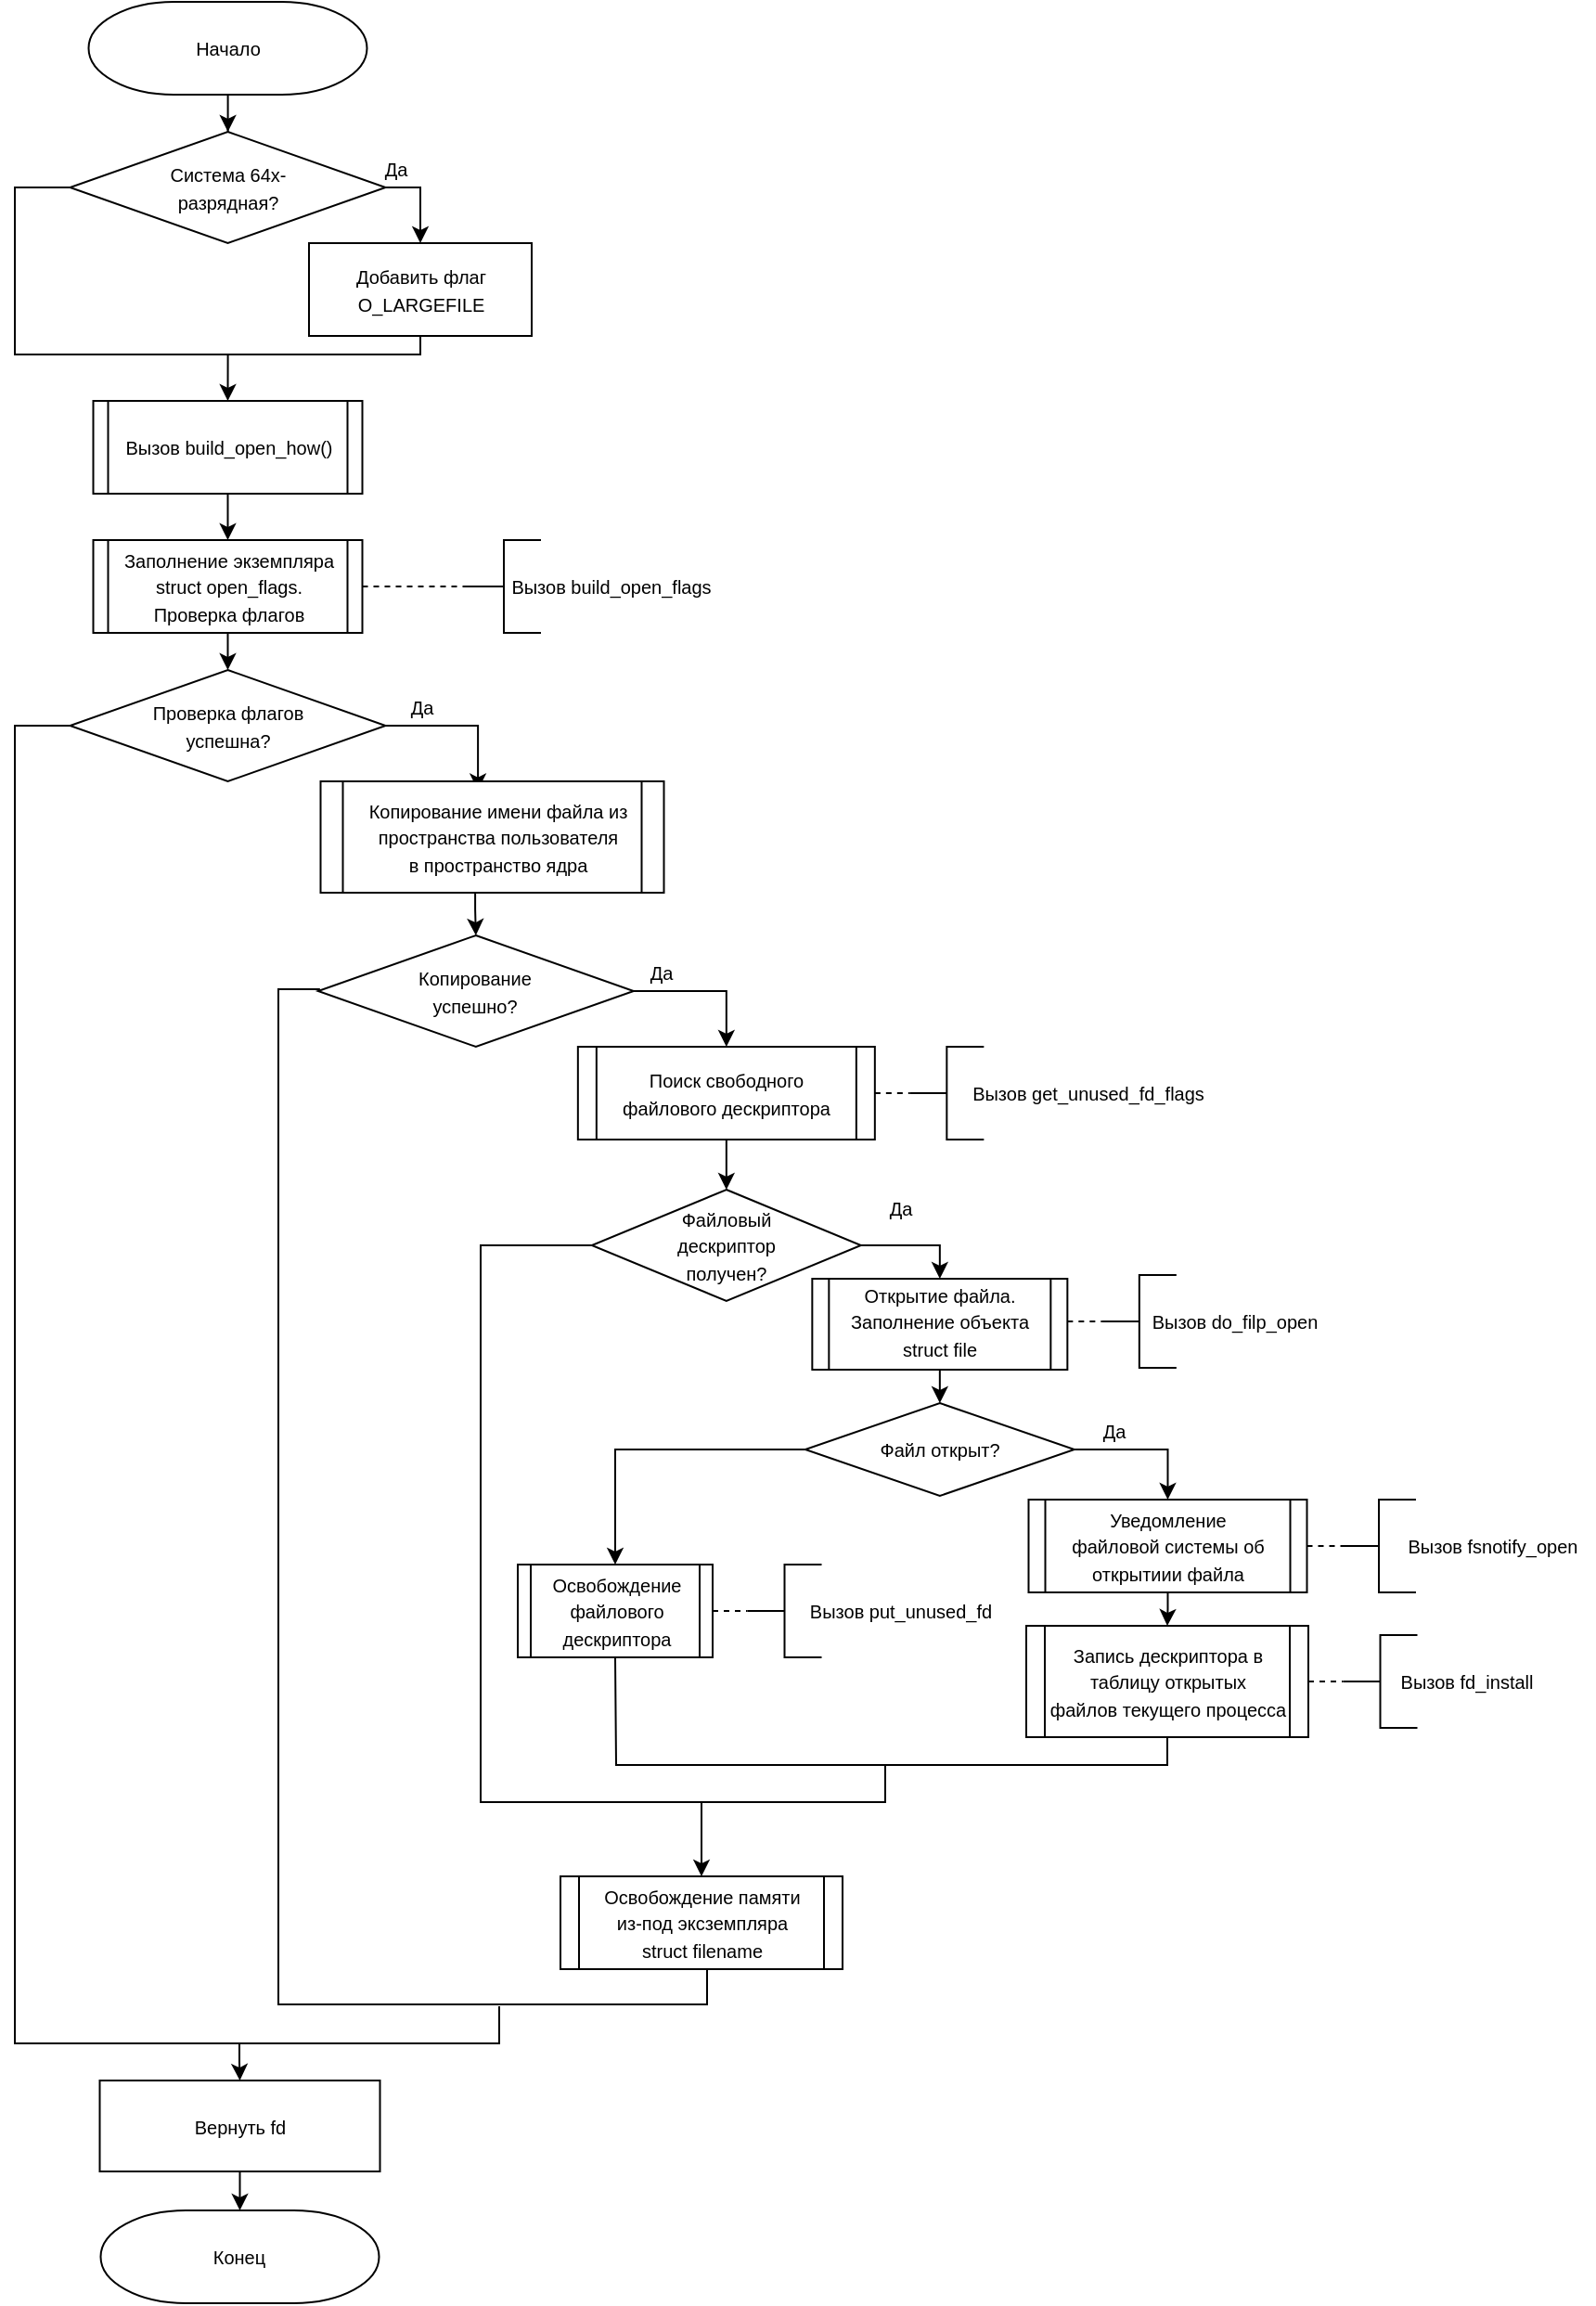 <mxfile version="18.2.0" type="device" pages="9"><diagram id="c2XTWXLVC-m2qoaIguXX" name="open"><mxGraphModel dx="716" dy="359" grid="1" gridSize="10" guides="1" tooltips="1" connect="1" arrows="1" fold="1" page="1" pageScale="1" pageWidth="1169" pageHeight="827" math="0" shadow="0"><root><mxCell id="0"/><mxCell id="1" parent="0"/><mxCell id="Z9M_0i574EPpmVIjxu1M-3" value="" style="edgeStyle=orthogonalEdgeStyle;rounded=0;orthogonalLoop=1;jettySize=auto;html=1;" parent="1" source="Z9M_0i574EPpmVIjxu1M-1" target="Z9M_0i574EPpmVIjxu1M-2" edge="1"><mxGeometry relative="1" as="geometry"/></mxCell><mxCell id="Z9M_0i574EPpmVIjxu1M-1" value="&lt;font style=&quot;font-size: 10px&quot;&gt;Начало&lt;/font&gt;" style="strokeWidth=1;html=1;shape=mxgraph.flowchart.terminator;whiteSpace=wrap;" parent="1" vertex="1"><mxGeometry x="78.75" y="20" width="150" height="50" as="geometry"/></mxCell><mxCell id="Z9M_0i574EPpmVIjxu1M-6" value="" style="edgeStyle=elbowEdgeStyle;rounded=0;orthogonalLoop=1;jettySize=auto;html=1;elbow=vertical;exitX=1;exitY=0.5;exitDx=0;exitDy=0;exitPerimeter=0;entryX=0.5;entryY=0;entryDx=0;entryDy=0;" parent="1" source="Z9M_0i574EPpmVIjxu1M-2" edge="1" target="Z9M_0i574EPpmVIjxu1M-4"><mxGeometry relative="1" as="geometry"><mxPoint x="250" y="140" as="targetPoint"/><Array as="points"><mxPoint x="250" y="120"/></Array></mxGeometry></mxCell><mxCell id="Z9M_0i574EPpmVIjxu1M-2" value="&lt;font style=&quot;font-size: 10px&quot;&gt;Система 64х-&lt;br&gt;разрядная?&lt;/font&gt;" style="strokeWidth=1;html=1;shape=mxgraph.flowchart.decision;whiteSpace=wrap;" parent="1" vertex="1"><mxGeometry x="68.75" y="90" width="170" height="60" as="geometry"/></mxCell><mxCell id="Z9M_0i574EPpmVIjxu1M-47" value="" style="edgeStyle=orthogonalEdgeStyle;rounded=0;sketch=0;orthogonalLoop=1;jettySize=auto;html=1;fontSize=10;entryX=0.5;entryY=0;entryDx=0;entryDy=0;exitX=0.5;exitY=1;exitDx=0;exitDy=0;" parent="1" target="Z9M_0i574EPpmVIjxu1M-8" edge="1" source="Z9M_0i574EPpmVIjxu1M-4"><mxGeometry relative="1" as="geometry"><mxPoint x="247.571" y="190" as="sourcePoint"/><mxPoint x="247.5" y="265" as="targetPoint"/><Array as="points"><mxPoint x="257" y="210"/><mxPoint x="154" y="210"/></Array></mxGeometry></mxCell><mxCell id="Z9M_0i574EPpmVIjxu1M-4" value="&lt;font style=&quot;font-size: 10px&quot;&gt;Добавить флаг&lt;br&gt;O_LARGEFILE&lt;/font&gt;" style="rounded=0;whiteSpace=wrap;html=1;absoluteArcSize=1;arcSize=14;strokeWidth=1;" parent="1" vertex="1"><mxGeometry x="197.5" y="150" width="120" height="50" as="geometry"/></mxCell><mxCell id="Z9M_0i574EPpmVIjxu1M-7" value="&lt;font style=&quot;font-size: 10px&quot;&gt;Да&lt;/font&gt;" style="text;html=1;align=center;verticalAlign=middle;resizable=0;points=[];autosize=1;strokeColor=none;fillColor=none;" parent="1" vertex="1"><mxGeometry x="228.75" y="100" width="30" height="20" as="geometry"/></mxCell><mxCell id="Z9M_0i574EPpmVIjxu1M-12" value="" style="edgeStyle=elbowEdgeStyle;rounded=0;orthogonalLoop=1;jettySize=auto;elbow=vertical;html=1;entryX=0.5;entryY=0;entryDx=0;entryDy=0;" parent="1" source="Z9M_0i574EPpmVIjxu1M-8" target="Z9M_0i574EPpmVIjxu1M-10" edge="1"><mxGeometry relative="1" as="geometry"/></mxCell><mxCell id="Z9M_0i574EPpmVIjxu1M-8" value="" style="verticalLabelPosition=bottom;verticalAlign=top;html=1;shape=process;whiteSpace=wrap;rounded=0;size=0.052;arcSize=6;strokeWidth=1;" parent="1" vertex="1"><mxGeometry x="81.25" y="235" width="145" height="50" as="geometry"/></mxCell><mxCell id="Z9M_0i574EPpmVIjxu1M-9" value="&lt;font style=&quot;font-size: 10px;&quot;&gt;Вызов&amp;nbsp;build_open_how()&lt;/font&gt;" style="text;html=1;align=center;verticalAlign=middle;resizable=0;points=[];autosize=1;strokeColor=none;fillColor=none;" parent="1" vertex="1"><mxGeometry x="88.75" y="250" width="130" height="20" as="geometry"/></mxCell><mxCell id="Z9M_0i574EPpmVIjxu1M-10" value="" style="verticalLabelPosition=bottom;verticalAlign=top;html=1;shape=process;whiteSpace=wrap;rounded=0;size=0.052;arcSize=6;strokeWidth=1;" parent="1" vertex="1"><mxGeometry x="81.25" y="310" width="145" height="50" as="geometry"/></mxCell><mxCell id="Z9M_0i574EPpmVIjxu1M-15" value="" style="edgeStyle=elbowEdgeStyle;rounded=0;orthogonalLoop=1;jettySize=auto;elbow=vertical;html=1;" parent="1" source="Z9M_0i574EPpmVIjxu1M-11" target="Z9M_0i574EPpmVIjxu1M-14" edge="1"><mxGeometry relative="1" as="geometry"/></mxCell><mxCell id="Z9M_0i574EPpmVIjxu1M-11" value="&lt;font style=&quot;font-size: 10px&quot;&gt;Заполнение экземпляра&lt;br&gt;struct&amp;nbsp;open_flags. &lt;br&gt;Проверка флагов&lt;/font&gt;" style="text;html=1;align=center;verticalAlign=middle;resizable=0;points=[];autosize=1;strokeColor=none;fillColor=none;" parent="1" vertex="1"><mxGeometry x="88.75" y="310" width="130" height="50" as="geometry"/></mxCell><mxCell id="Z9M_0i574EPpmVIjxu1M-18" value="" style="edgeStyle=elbowEdgeStyle;rounded=0;orthogonalLoop=1;jettySize=auto;elbow=vertical;html=1;exitX=1;exitY=0.5;exitDx=0;exitDy=0;exitPerimeter=0;entryX=0.432;entryY=-0.004;entryDx=0;entryDy=0;entryPerimeter=0;" parent="1" source="Z9M_0i574EPpmVIjxu1M-14" target="Z9M_0i574EPpmVIjxu1M-17" edge="1"><mxGeometry relative="1" as="geometry"><mxPoint x="279.92" y="443" as="targetPoint"/><Array as="points"><mxPoint x="260" y="410"/></Array><mxPoint x="268.67" y="413" as="sourcePoint"/></mxGeometry></mxCell><mxCell id="Z9M_0i574EPpmVIjxu1M-73" value="" style="edgeStyle=orthogonalEdgeStyle;rounded=0;sketch=0;orthogonalLoop=1;jettySize=auto;html=1;fontSize=10;elbow=vertical;entryX=0.5;entryY=0;entryDx=0;entryDy=0;" parent="1" source="Z9M_0i574EPpmVIjxu1M-14" target="ipqE1b7JqoS-UDY3G7tD-1" edge="1"><mxGeometry relative="1" as="geometry"><mxPoint x="160" y="1130" as="targetPoint"/><Array as="points"><mxPoint x="39" y="410"/><mxPoint x="39" y="1120"/><mxPoint x="160" y="1120"/><mxPoint x="160" y="1130"/></Array></mxGeometry></mxCell><mxCell id="Z9M_0i574EPpmVIjxu1M-14" value="&lt;font style=&quot;font-size: 10px&quot;&gt;Проверка флагов &lt;br&gt;успешна?&lt;/font&gt;" style="strokeWidth=1;html=1;shape=mxgraph.flowchart.decision;whiteSpace=wrap;" parent="1" vertex="1"><mxGeometry x="68.75" y="380" width="170" height="60" as="geometry"/></mxCell><mxCell id="Z9M_0i574EPpmVIjxu1M-21" value="" style="edgeStyle=elbowEdgeStyle;rounded=0;orthogonalLoop=1;jettySize=auto;elbow=vertical;html=1;exitX=0.422;exitY=0.996;exitDx=0;exitDy=0;exitPerimeter=0;" parent="1" source="Z9M_0i574EPpmVIjxu1M-17" target="Z9M_0i574EPpmVIjxu1M-20" edge="1"><mxGeometry relative="1" as="geometry"><mxPoint x="277.42" y="503" as="sourcePoint"/><mxPoint x="277.42" y="523" as="targetPoint"/></mxGeometry></mxCell><mxCell id="Z9M_0i574EPpmVIjxu1M-16" value="" style="verticalLabelPosition=bottom;verticalAlign=top;html=1;shape=process;whiteSpace=wrap;rounded=0;size=0.063;arcSize=6;strokeWidth=1;" parent="1" vertex="1"><mxGeometry x="203.75" y="440" width="185" height="60" as="geometry"/></mxCell><mxCell id="Z9M_0i574EPpmVIjxu1M-17" value="&lt;font style=&quot;font-size: 10px&quot;&gt;Копирование имени файла из &lt;br&gt;пространства пользователя&lt;br&gt;в пространство ядра&lt;/font&gt;" style="text;html=1;align=center;verticalAlign=middle;resizable=0;points=[];autosize=1;strokeColor=none;fillColor=none;" parent="1" vertex="1"><mxGeometry x="223.75" y="445" width="150" height="50" as="geometry"/></mxCell><mxCell id="Z9M_0i574EPpmVIjxu1M-19" value="&lt;font style=&quot;font-size: 10px&quot;&gt;Да&lt;/font&gt;" style="text;html=1;align=center;verticalAlign=middle;resizable=0;points=[];autosize=1;strokeColor=none;fillColor=none;" parent="1" vertex="1"><mxGeometry x="242.5" y="390" width="30" height="20" as="geometry"/></mxCell><mxCell id="Z9M_0i574EPpmVIjxu1M-24" value="" style="edgeStyle=elbowEdgeStyle;rounded=0;orthogonalLoop=1;jettySize=auto;elbow=vertical;html=1;exitX=1;exitY=0.5;exitDx=0;exitDy=0;exitPerimeter=0;entryX=0.5;entryY=0;entryDx=0;entryDy=0;" parent="1" source="Z9M_0i574EPpmVIjxu1M-20" target="Z9M_0i574EPpmVIjxu1M-22" edge="1"><mxGeometry relative="1" as="geometry"><Array as="points"><mxPoint x="389.92" y="553"/></Array></mxGeometry></mxCell><mxCell id="Z9M_0i574EPpmVIjxu1M-20" value="&lt;font style=&quot;font-size: 10px&quot;&gt;Копирование&lt;br&gt;успешно?&lt;/font&gt;" style="strokeWidth=1;html=1;shape=mxgraph.flowchart.decision;whiteSpace=wrap;" parent="1" vertex="1"><mxGeometry x="202.42" y="523" width="170" height="60" as="geometry"/></mxCell><mxCell id="Z9M_0i574EPpmVIjxu1M-27" value="" style="edgeStyle=elbowEdgeStyle;rounded=0;orthogonalLoop=1;jettySize=auto;elbow=vertical;html=1;" parent="1" source="Z9M_0i574EPpmVIjxu1M-22" target="Z9M_0i574EPpmVIjxu1M-26" edge="1"><mxGeometry relative="1" as="geometry"/></mxCell><mxCell id="Z9M_0i574EPpmVIjxu1M-22" value="" style="verticalLabelPosition=bottom;verticalAlign=top;html=1;shape=process;whiteSpace=wrap;rounded=0;size=0.063;arcSize=6;strokeWidth=1;" parent="1" vertex="1"><mxGeometry x="342.42" y="583" width="160" height="50" as="geometry"/></mxCell><mxCell id="Z9M_0i574EPpmVIjxu1M-23" value="&lt;font style=&quot;font-size: 10px&quot;&gt;Поиск свободного &lt;br&gt;файлового дескриптора&lt;br&gt;&lt;/font&gt;" style="text;html=1;align=center;verticalAlign=middle;resizable=0;points=[];autosize=1;strokeColor=none;fillColor=none;" parent="1" vertex="1"><mxGeometry x="357.42" y="588" width="130" height="40" as="geometry"/></mxCell><mxCell id="Z9M_0i574EPpmVIjxu1M-25" value="&lt;font style=&quot;font-size: 10px&quot;&gt;Да&lt;/font&gt;" style="text;html=1;align=center;verticalAlign=middle;resizable=0;points=[];autosize=1;strokeColor=none;fillColor=none;" parent="1" vertex="1"><mxGeometry x="372.42" y="533" width="30" height="20" as="geometry"/></mxCell><mxCell id="Z9M_0i574EPpmVIjxu1M-31" value="" style="edgeStyle=elbowEdgeStyle;rounded=0;orthogonalLoop=1;jettySize=auto;elbow=vertical;html=1;entryX=0.5;entryY=0;entryDx=0;entryDy=0;exitX=1;exitY=0.5;exitDx=0;exitDy=0;exitPerimeter=0;" parent="1" source="Z9M_0i574EPpmVIjxu1M-26" target="Z9M_0i574EPpmVIjxu1M-28" edge="1"><mxGeometry relative="1" as="geometry"><Array as="points"><mxPoint x="520" y="690"/><mxPoint x="520" y="685"/></Array></mxGeometry></mxCell><mxCell id="Z9M_0i574EPpmVIjxu1M-65" value="" style="edgeStyle=orthogonalEdgeStyle;rounded=0;sketch=0;orthogonalLoop=1;jettySize=auto;html=1;fontSize=10;elbow=vertical;entryX=0.5;entryY=0;entryDx=0;entryDy=0;" parent="1" source="Z9M_0i574EPpmVIjxu1M-26" target="Z9M_0i574EPpmVIjxu1M-61" edge="1"><mxGeometry relative="1" as="geometry"><mxPoint x="224.92" y="993" as="targetPoint"/><Array as="points"><mxPoint x="290" y="690"/><mxPoint x="290" y="990"/><mxPoint x="409" y="990"/></Array></mxGeometry></mxCell><mxCell id="Z9M_0i574EPpmVIjxu1M-26" value="&lt;font style=&quot;font-size: 10px&quot;&gt;Файловый &lt;br&gt;дескриптор &lt;br&gt;получен?&lt;/font&gt;" style="strokeWidth=1;html=1;shape=mxgraph.flowchart.decision;whiteSpace=wrap;" parent="1" vertex="1"><mxGeometry x="349.92" y="660" width="145" height="60" as="geometry"/></mxCell><mxCell id="Z9M_0i574EPpmVIjxu1M-34" value="" style="edgeStyle=elbowEdgeStyle;rounded=0;orthogonalLoop=1;jettySize=auto;elbow=vertical;html=1;" parent="1" source="Z9M_0i574EPpmVIjxu1M-28" edge="1" target="Z9M_0i574EPpmVIjxu1M-33"><mxGeometry relative="1" as="geometry"><mxPoint x="537.42" y="773" as="targetPoint"/></mxGeometry></mxCell><mxCell id="Z9M_0i574EPpmVIjxu1M-28" value="" style="verticalLabelPosition=bottom;verticalAlign=top;html=1;shape=process;whiteSpace=wrap;rounded=0;size=0.063;arcSize=6;strokeWidth=1;" parent="1" vertex="1"><mxGeometry x="468.67" y="708" width="137.5" height="49" as="geometry"/></mxCell><mxCell id="Z9M_0i574EPpmVIjxu1M-29" value="&lt;font style=&quot;font-size: 10px&quot;&gt;Открытие файла.&lt;br&gt;Заполнение объекта &lt;br&gt;struct file&lt;/font&gt;" style="text;html=1;align=center;verticalAlign=middle;resizable=0;points=[];autosize=1;strokeColor=none;fillColor=none;" parent="1" vertex="1"><mxGeometry x="482.42" y="706" width="110" height="50" as="geometry"/></mxCell><mxCell id="Z9M_0i574EPpmVIjxu1M-32" value="&lt;font style=&quot;font-size: 10px&quot;&gt;Да&lt;/font&gt;" style="text;html=1;align=center;verticalAlign=middle;resizable=0;points=[];autosize=1;strokeColor=none;fillColor=none;" parent="1" vertex="1"><mxGeometry x="500.92" y="660" width="30" height="20" as="geometry"/></mxCell><mxCell id="Z9M_0i574EPpmVIjxu1M-37" value="" style="edgeStyle=elbowEdgeStyle;rounded=0;orthogonalLoop=1;jettySize=auto;elbow=vertical;html=1;entryX=0.5;entryY=0;entryDx=0;entryDy=0;" parent="1" target="Z9M_0i574EPpmVIjxu1M-35" edge="1"><mxGeometry relative="1" as="geometry"><Array as="points"><mxPoint x="650" y="800"/><mxPoint x="640" y="800"/><mxPoint x="640" y="800"/><mxPoint x="613.92" y="770"/></Array><mxPoint x="610" y="800" as="sourcePoint"/></mxGeometry></mxCell><mxCell id="Z9M_0i574EPpmVIjxu1M-50" value="" style="edgeStyle=orthogonalEdgeStyle;rounded=0;sketch=0;orthogonalLoop=1;jettySize=auto;html=1;fontSize=10;elbow=vertical;entryX=0.5;entryY=0;entryDx=0;entryDy=0;exitX=0;exitY=0.5;exitDx=0;exitDy=0;exitPerimeter=0;" parent="1" source="Z9M_0i574EPpmVIjxu1M-33" target="Z9M_0i574EPpmVIjxu1M-48" edge="1"><mxGeometry relative="1" as="geometry"><Array as="points"><mxPoint x="363" y="800"/></Array></mxGeometry></mxCell><mxCell id="Z9M_0i574EPpmVIjxu1M-33" value="&lt;font style=&quot;font-size: 10px&quot;&gt;Файл открыт?&lt;/font&gt;" style="strokeWidth=1;html=1;shape=mxgraph.flowchart.decision;whiteSpace=wrap;" parent="1" vertex="1"><mxGeometry x="464.92" y="775" width="145" height="50" as="geometry"/></mxCell><mxCell id="Z9M_0i574EPpmVIjxu1M-42" value="" style="edgeStyle=elbowEdgeStyle;rounded=0;orthogonalLoop=1;jettySize=auto;elbow=vertical;html=1;entryX=0.5;entryY=0;entryDx=0;entryDy=0;" parent="1" source="Z9M_0i574EPpmVIjxu1M-35" target="Z9M_0i574EPpmVIjxu1M-40" edge="1"><mxGeometry relative="1" as="geometry"/></mxCell><mxCell id="Z9M_0i574EPpmVIjxu1M-35" value="" style="verticalLabelPosition=bottom;verticalAlign=top;html=1;shape=process;whiteSpace=wrap;rounded=0;size=0.063;arcSize=6;strokeWidth=1;" parent="1" vertex="1"><mxGeometry x="585.25" y="827" width="150" height="50" as="geometry"/></mxCell><mxCell id="Z9M_0i574EPpmVIjxu1M-36" value="&lt;font style=&quot;font-size: 10px&quot;&gt;Уведомление &lt;br&gt;файловой системы об &lt;br&gt;открытиии файла&lt;/font&gt;" style="text;html=1;align=center;verticalAlign=middle;resizable=0;points=[];autosize=1;strokeColor=none;fillColor=none;" parent="1" vertex="1"><mxGeometry x="600.25" y="827" width="120" height="50" as="geometry"/></mxCell><mxCell id="Z9M_0i574EPpmVIjxu1M-39" value="&lt;font style=&quot;font-size: 10px&quot;&gt;Да&lt;/font&gt;" style="text;html=1;align=center;verticalAlign=middle;resizable=0;points=[];autosize=1;strokeColor=none;fillColor=none;" parent="1" vertex="1"><mxGeometry x="616.17" y="780" width="30" height="20" as="geometry"/></mxCell><mxCell id="Z9M_0i574EPpmVIjxu1M-40" value="" style="verticalLabelPosition=bottom;verticalAlign=top;html=1;shape=process;whiteSpace=wrap;rounded=0;size=0.063;arcSize=6;strokeWidth=1;" parent="1" vertex="1"><mxGeometry x="584" y="895" width="152" height="60" as="geometry"/></mxCell><mxCell id="Z9M_0i574EPpmVIjxu1M-41" value="&lt;font style=&quot;font-size: 10px&quot;&gt;Запись дескриптора&amp;nbsp;в &lt;br&gt;таблицу открытых &lt;br&gt;файлов текущего процесса&lt;/font&gt;" style="text;html=1;align=center;verticalAlign=middle;resizable=0;points=[];autosize=1;strokeColor=none;fillColor=none;" parent="1" vertex="1"><mxGeometry x="590.25" y="900" width="140" height="50" as="geometry"/></mxCell><mxCell id="Z9M_0i574EPpmVIjxu1M-44" value="" style="endArrow=none;html=1;rounded=0;sketch=0;fontSize=10;exitX=0;exitY=0.5;exitDx=0;exitDy=0;exitPerimeter=0;edgeStyle=orthogonalEdgeStyle;elbow=vertical;" parent="1" source="Z9M_0i574EPpmVIjxu1M-2" edge="1"><mxGeometry width="50" height="50" relative="1" as="geometry"><mxPoint x="208.75" y="250" as="sourcePoint"/><mxPoint x="154" y="210" as="targetPoint"/><Array as="points"><mxPoint x="39" y="120"/><mxPoint x="39" y="210"/><mxPoint x="154" y="210"/></Array></mxGeometry></mxCell><mxCell id="Z9M_0i574EPpmVIjxu1M-48" value="" style="verticalLabelPosition=bottom;verticalAlign=top;html=1;shape=process;whiteSpace=wrap;rounded=0;size=0.063;arcSize=6;strokeWidth=1;" parent="1" vertex="1"><mxGeometry x="310" y="862" width="105" height="50" as="geometry"/></mxCell><mxCell id="Z9M_0i574EPpmVIjxu1M-49" value="&lt;span style=&quot;font-size: 10px&quot;&gt;Освобождение &lt;br&gt;файлового &lt;br&gt;дескриптора&lt;/span&gt;" style="text;html=1;align=center;verticalAlign=middle;resizable=0;points=[];autosize=1;strokeColor=none;fillColor=none;" parent="1" vertex="1"><mxGeometry x="322.5" y="862" width="80" height="50" as="geometry"/></mxCell><mxCell id="Z9M_0i574EPpmVIjxu1M-52" value="" style="strokeWidth=1;html=1;shape=mxgraph.flowchart.annotation_2;align=left;labelPosition=right;pointerEvents=1;rounded=0;sketch=0;fontSize=10;" parent="1" vertex="1"><mxGeometry x="433.75" y="862" width="40" height="50" as="geometry"/></mxCell><mxCell id="Z9M_0i574EPpmVIjxu1M-53" value="" style="endArrow=none;dashed=1;html=1;rounded=0;sketch=0;fontSize=10;elbow=vertical;entryX=0;entryY=0.5;entryDx=0;entryDy=0;entryPerimeter=0;" parent="1" target="Z9M_0i574EPpmVIjxu1M-52" edge="1"><mxGeometry width="50" height="50" relative="1" as="geometry"><mxPoint x="415" y="887" as="sourcePoint"/><mxPoint x="445" y="882" as="targetPoint"/></mxGeometry></mxCell><mxCell id="Z9M_0i574EPpmVIjxu1M-54" value="Вызов put_unused_fd" style="text;html=1;align=center;verticalAlign=middle;resizable=0;points=[];autosize=1;strokeColor=none;fillColor=none;fontSize=10;" parent="1" vertex="1"><mxGeometry x="460.92" y="877" width="110" height="20" as="geometry"/></mxCell><mxCell id="Z9M_0i574EPpmVIjxu1M-55" value="" style="strokeWidth=1;html=1;shape=mxgraph.flowchart.annotation_2;align=left;labelPosition=right;pointerEvents=1;rounded=0;sketch=0;fontSize=10;" parent="1" vertex="1"><mxGeometry x="754" y="827" width="40" height="50" as="geometry"/></mxCell><mxCell id="Z9M_0i574EPpmVIjxu1M-56" value="" style="endArrow=none;dashed=1;html=1;rounded=0;sketch=0;fontSize=10;elbow=vertical;entryX=0;entryY=0.5;entryDx=0;entryDy=0;entryPerimeter=0;" parent="1" target="Z9M_0i574EPpmVIjxu1M-55" edge="1"><mxGeometry width="50" height="50" relative="1" as="geometry"><mxPoint x="735.25" y="852" as="sourcePoint"/><mxPoint x="765.25" y="847" as="targetPoint"/></mxGeometry></mxCell><mxCell id="Z9M_0i574EPpmVIjxu1M-57" value="Вызов fsnotify_open" style="text;html=1;align=center;verticalAlign=middle;resizable=0;points=[];autosize=1;strokeColor=none;fillColor=none;fontSize=10;" parent="1" vertex="1"><mxGeometry x="780" y="842" width="110" height="20" as="geometry"/></mxCell><mxCell id="Z9M_0i574EPpmVIjxu1M-58" value="" style="strokeWidth=1;html=1;shape=mxgraph.flowchart.annotation_2;align=left;labelPosition=right;pointerEvents=1;rounded=0;sketch=0;fontSize=10;" parent="1" vertex="1"><mxGeometry x="754.75" y="900" width="40" height="50" as="geometry"/></mxCell><mxCell id="Z9M_0i574EPpmVIjxu1M-59" value="" style="endArrow=none;dashed=1;html=1;rounded=0;sketch=0;fontSize=10;elbow=vertical;entryX=0;entryY=0.5;entryDx=0;entryDy=0;entryPerimeter=0;" parent="1" target="Z9M_0i574EPpmVIjxu1M-58" edge="1"><mxGeometry width="50" height="50" relative="1" as="geometry"><mxPoint x="736" y="925" as="sourcePoint"/><mxPoint x="766" y="920" as="targetPoint"/></mxGeometry></mxCell><mxCell id="Z9M_0i574EPpmVIjxu1M-60" value="Вызов fd_install" style="text;html=1;align=center;verticalAlign=middle;resizable=0;points=[];autosize=1;strokeColor=none;fillColor=none;fontSize=10;" parent="1" vertex="1"><mxGeometry x="776" y="915" width="90" height="20" as="geometry"/></mxCell><mxCell id="Z9M_0i574EPpmVIjxu1M-61" value="" style="verticalLabelPosition=bottom;verticalAlign=top;html=1;shape=process;whiteSpace=wrap;rounded=0;size=0.063;arcSize=6;strokeWidth=1;" parent="1" vertex="1"><mxGeometry x="333" y="1030" width="152" height="50" as="geometry"/></mxCell><mxCell id="Z9M_0i574EPpmVIjxu1M-62" value="&lt;font style=&quot;font-size: 10px;&quot;&gt;Освобождение памяти &lt;br&gt;из-под эксземпляра&lt;br&gt;struct filename&lt;/font&gt;" style="text;html=1;align=center;verticalAlign=middle;resizable=0;points=[];autosize=1;strokeColor=none;fillColor=none;" parent="1" vertex="1"><mxGeometry x="349" y="1030" width="120" height="50" as="geometry"/></mxCell><mxCell id="Z9M_0i574EPpmVIjxu1M-63" value="" style="endArrow=none;html=1;rounded=0;sketch=0;fontSize=10;elbow=vertical;exitX=0.5;exitY=1;exitDx=0;exitDy=0;entryX=0.5;entryY=1;entryDx=0;entryDy=0;" parent="1" source="Z9M_0i574EPpmVIjxu1M-48" target="Z9M_0i574EPpmVIjxu1M-40" edge="1"><mxGeometry width="50" height="50" relative="1" as="geometry"><mxPoint x="509.92" y="873" as="sourcePoint"/><mxPoint x="559.92" y="823" as="targetPoint"/><Array as="points"><mxPoint x="363" y="970"/><mxPoint x="660" y="970"/></Array></mxGeometry></mxCell><mxCell id="Z9M_0i574EPpmVIjxu1M-66" value="" style="endArrow=none;html=1;rounded=0;sketch=0;fontSize=10;elbow=vertical;edgeStyle=orthogonalEdgeStyle;" parent="1" edge="1"><mxGeometry width="50" height="50" relative="1" as="geometry"><mxPoint x="409" y="990" as="sourcePoint"/><mxPoint x="508" y="970" as="targetPoint"/><Array as="points"><mxPoint x="409" y="990"/><mxPoint x="508" y="990"/></Array></mxGeometry></mxCell><mxCell id="Z9M_0i574EPpmVIjxu1M-70" value="&lt;span style=&quot;font-size: 10px&quot;&gt;Конец&lt;/span&gt;" style="strokeWidth=1;html=1;shape=mxgraph.flowchart.terminator;whiteSpace=wrap;" parent="1" vertex="1"><mxGeometry x="85.25" y="1210" width="150" height="50" as="geometry"/></mxCell><mxCell id="Z9M_0i574EPpmVIjxu1M-71" value="" style="endArrow=none;html=1;rounded=0;sketch=0;fontSize=10;elbow=vertical;exitX=0;exitY=0.5;exitDx=0;exitDy=0;exitPerimeter=0;edgeStyle=orthogonalEdgeStyle;entryX=0.495;entryY=1.016;entryDx=0;entryDy=0;entryPerimeter=0;" parent="1" edge="1"><mxGeometry width="50" height="50" relative="1" as="geometry"><mxPoint x="203.42" y="552" as="sourcePoint"/><mxPoint x="411.4" y="1079.8" as="targetPoint"/><Array as="points"><mxPoint x="181" y="552"/><mxPoint x="181" y="1099"/><mxPoint x="412" y="1099"/><mxPoint x="412" y="1080"/></Array></mxGeometry></mxCell><mxCell id="Z9M_0i574EPpmVIjxu1M-74" value="" style="endArrow=none;html=1;rounded=0;sketch=0;fontSize=10;elbow=vertical;" parent="1" edge="1"><mxGeometry width="50" height="50" relative="1" as="geometry"><mxPoint x="160" y="1120" as="sourcePoint"/><mxPoint x="300" y="1100" as="targetPoint"/><Array as="points"><mxPoint x="300" y="1120"/></Array></mxGeometry></mxCell><mxCell id="Z9M_0i574EPpmVIjxu1M-75" value="" style="strokeWidth=1;html=1;shape=mxgraph.flowchart.annotation_2;align=left;labelPosition=right;pointerEvents=1;rounded=0;sketch=0;fontSize=10;" parent="1" vertex="1"><mxGeometry x="624.92" y="706" width="40" height="50" as="geometry"/></mxCell><mxCell id="Z9M_0i574EPpmVIjxu1M-76" value="" style="endArrow=none;dashed=1;html=1;rounded=0;sketch=0;fontSize=10;elbow=vertical;entryX=0;entryY=0.5;entryDx=0;entryDy=0;entryPerimeter=0;" parent="1" target="Z9M_0i574EPpmVIjxu1M-75" edge="1"><mxGeometry width="50" height="50" relative="1" as="geometry"><mxPoint x="606.17" y="731.0" as="sourcePoint"/><mxPoint x="636.17" y="726" as="targetPoint"/></mxGeometry></mxCell><mxCell id="Z9M_0i574EPpmVIjxu1M-77" value="Вызов do_filp_open" style="text;html=1;align=center;verticalAlign=middle;resizable=0;points=[];autosize=1;strokeColor=none;fillColor=none;fontSize=10;" parent="1" vertex="1"><mxGeometry x="646.17" y="721" width="100" height="20" as="geometry"/></mxCell><mxCell id="Z9M_0i574EPpmVIjxu1M-81" value="" style="strokeWidth=1;html=1;shape=mxgraph.flowchart.annotation_2;align=left;labelPosition=right;pointerEvents=1;rounded=0;sketch=0;fontSize=10;" parent="1" vertex="1"><mxGeometry x="521.17" y="583" width="40" height="50" as="geometry"/></mxCell><mxCell id="Z9M_0i574EPpmVIjxu1M-82" value="" style="endArrow=none;dashed=1;html=1;rounded=0;sketch=0;fontSize=10;elbow=vertical;entryX=0;entryY=0.5;entryDx=0;entryDy=0;entryPerimeter=0;" parent="1" target="Z9M_0i574EPpmVIjxu1M-81" edge="1"><mxGeometry width="50" height="50" relative="1" as="geometry"><mxPoint x="502.42" y="608.0" as="sourcePoint"/><mxPoint x="532.42" y="603" as="targetPoint"/></mxGeometry></mxCell><mxCell id="Z9M_0i574EPpmVIjxu1M-83" value="Вызов get_unused_fd_flags" style="text;html=1;align=center;verticalAlign=middle;resizable=0;points=[];autosize=1;strokeColor=none;fillColor=none;fontSize=10;" parent="1" vertex="1"><mxGeometry x="547.17" y="598" width="140" height="20" as="geometry"/></mxCell><mxCell id="Z9M_0i574EPpmVIjxu1M-96" value="" style="strokeWidth=1;html=1;shape=mxgraph.flowchart.annotation_2;align=left;labelPosition=right;pointerEvents=1;rounded=0;sketch=0;fontSize=10;fontStyle=0" parent="1" vertex="1"><mxGeometry x="282.5" y="310" width="40" height="50" as="geometry"/></mxCell><mxCell id="Z9M_0i574EPpmVIjxu1M-97" value="" style="endArrow=none;dashed=1;html=1;rounded=0;sketch=0;fontSize=10;elbow=vertical;edgeStyle=orthogonalEdgeStyle;entryX=0;entryY=0.5;entryDx=0;entryDy=0;entryPerimeter=0;exitX=1;exitY=0.5;exitDx=0;exitDy=0;" parent="1" source="Z9M_0i574EPpmVIjxu1M-10" target="Z9M_0i574EPpmVIjxu1M-96" edge="1"><mxGeometry width="50" height="50" relative="1" as="geometry"><mxPoint x="210" y="335" as="sourcePoint"/><mxPoint x="330" y="365" as="targetPoint"/><Array as="points"><mxPoint x="280" y="335"/><mxPoint x="280" y="335"/></Array></mxGeometry></mxCell><mxCell id="Z9M_0i574EPpmVIjxu1M-98" value="Вызов build_open_flags" style="text;html=1;align=center;verticalAlign=middle;resizable=0;points=[];autosize=1;strokeColor=none;fillColor=none;fontSize=10;fontStyle=0" parent="1" vertex="1"><mxGeometry x="300" y="325" width="120" height="20" as="geometry"/></mxCell><mxCell id="ipqE1b7JqoS-UDY3G7tD-2" style="edgeStyle=orthogonalEdgeStyle;rounded=0;orthogonalLoop=1;jettySize=auto;html=1;exitX=0.5;exitY=1;exitDx=0;exitDy=0;entryX=0.5;entryY=0;entryDx=0;entryDy=0;entryPerimeter=0;" parent="1" source="ipqE1b7JqoS-UDY3G7tD-1" target="Z9M_0i574EPpmVIjxu1M-70" edge="1"><mxGeometry relative="1" as="geometry"/></mxCell><mxCell id="ipqE1b7JqoS-UDY3G7tD-1" value="&lt;font style=&quot;font-size: 10px;&quot;&gt;Вернуть fd&lt;/font&gt;" style="rounded=0;whiteSpace=wrap;html=1;" parent="1" vertex="1"><mxGeometry x="84.75" y="1140" width="151" height="49" as="geometry"/></mxCell></root></mxGraphModel></diagram><diagram id="rpDPqh9DhS6ak69i9aVi" name="build_open_flags"><mxGraphModel dx="741" dy="372" grid="1" gridSize="10" guides="1" tooltips="1" connect="1" arrows="1" fold="1" page="1" pageScale="1" pageWidth="1169" pageHeight="827" math="0" shadow="0"><root><mxCell id="a8AHAOKP8o6uYqiTFRXP-0"/><mxCell id="a8AHAOKP8o6uYqiTFRXP-1" parent="a8AHAOKP8o6uYqiTFRXP-0"/><mxCell id="VxxEac4A_I1cDJCIn6oh-16" value="" style="edgeStyle=orthogonalEdgeStyle;rounded=0;sketch=0;orthogonalLoop=1;jettySize=auto;html=1;fontSize=10;elbow=vertical;entryX=0.5;entryY=0;entryDx=0;entryDy=0;" parent="a8AHAOKP8o6uYqiTFRXP-1" source="mrTTvbOEQv-XV0svkYhp-0" target="pwIfDvPfPgAW0AZOgmo2-0" edge="1"><mxGeometry relative="1" as="geometry"/></mxCell><mxCell id="mrTTvbOEQv-XV0svkYhp-0" value="&lt;font style=&quot;font-size: 10px&quot;&gt;Начало&lt;/font&gt;" style="strokeWidth=1;html=1;shape=mxgraph.flowchart.terminator;whiteSpace=wrap;" parent="a8AHAOKP8o6uYqiTFRXP-1" vertex="1"><mxGeometry x="200" y="20" width="160" height="50" as="geometry"/></mxCell><mxCell id="VxxEac4A_I1cDJCIn6oh-17" value="" style="edgeStyle=orthogonalEdgeStyle;rounded=0;sketch=0;orthogonalLoop=1;jettySize=auto;html=1;fontSize=10;elbow=vertical;entryX=0.5;entryY=0;entryDx=0;entryDy=0;" parent="a8AHAOKP8o6uYqiTFRXP-1" source="pwIfDvPfPgAW0AZOgmo2-0" target="QxE9wvdr81k2ETUndFQg-0" edge="1"><mxGeometry relative="1" as="geometry"><mxPoint x="280" y="160" as="targetPoint"/></mxGeometry></mxCell><mxCell id="pwIfDvPfPgAW0AZOgmo2-0" value="&lt;span style=&quot;font-size: 10px&quot;&gt;Получить права доступа&lt;br&gt;acc_mode&lt;br&gt;&lt;/span&gt;" style="rounded=0;whiteSpace=wrap;html=1;absoluteArcSize=1;arcSize=14;strokeWidth=1;" parent="a8AHAOKP8o6uYqiTFRXP-1" vertex="1"><mxGeometry x="200" y="90" width="160" height="50" as="geometry"/></mxCell><mxCell id="VxxEac4A_I1cDJCIn6oh-22" style="edgeStyle=orthogonalEdgeStyle;rounded=0;sketch=0;orthogonalLoop=1;jettySize=auto;html=1;entryX=0.5;entryY=0;entryDx=0;entryDy=0;fontSize=10;elbow=vertical;" parent="a8AHAOKP8o6uYqiTFRXP-1" source="VxxEac4A_I1cDJCIn6oh-3" target="VxxEac4A_I1cDJCIn6oh-4" edge="1"><mxGeometry relative="1" as="geometry"><Array as="points"><mxPoint x="400" y="280"/></Array></mxGeometry></mxCell><mxCell id="VxxEac4A_I1cDJCIn6oh-3" value="&lt;span style=&quot;font-size: 10px&quot;&gt;Установлен&lt;br&gt;&amp;nbsp;флаг&amp;nbsp;O_PATH?&lt;/span&gt;" style="strokeWidth=1;html=1;shape=mxgraph.flowchart.decision;whiteSpace=wrap;" parent="a8AHAOKP8o6uYqiTFRXP-1" vertex="1"><mxGeometry x="190" y="250" width="180" height="60" as="geometry"/></mxCell><mxCell id="VxxEac4A_I1cDJCIn6oh-23" style="edgeStyle=orthogonalEdgeStyle;rounded=0;sketch=0;orthogonalLoop=1;jettySize=auto;html=1;entryX=0.5;entryY=0;entryDx=0;entryDy=0;entryPerimeter=0;fontSize=10;elbow=vertical;" parent="a8AHAOKP8o6uYqiTFRXP-1" source="VxxEac4A_I1cDJCIn6oh-4" target="VxxEac4A_I1cDJCIn6oh-5" edge="1"><mxGeometry relative="1" as="geometry"><Array as="points"><mxPoint x="400" y="420"/><mxPoint x="280" y="420"/></Array></mxGeometry></mxCell><mxCell id="VxxEac4A_I1cDJCIn6oh-4" value="&lt;span style=&quot;font-size: 10px&quot;&gt;Сбросить права доступа acc_mode (чтение / запись)&lt;br&gt;&lt;/span&gt;" style="rounded=0;whiteSpace=wrap;html=1;absoluteArcSize=1;arcSize=14;strokeWidth=1;" parent="a8AHAOKP8o6uYqiTFRXP-1" vertex="1"><mxGeometry x="320" y="330" width="160" height="50" as="geometry"/></mxCell><mxCell id="VxxEac4A_I1cDJCIn6oh-25" style="edgeStyle=orthogonalEdgeStyle;rounded=0;sketch=0;orthogonalLoop=1;jettySize=auto;html=1;entryX=0.5;entryY=0;entryDx=0;entryDy=0;fontSize=10;elbow=vertical;" parent="a8AHAOKP8o6uYqiTFRXP-1" source="VxxEac4A_I1cDJCIn6oh-5" target="VxxEac4A_I1cDJCIn6oh-6" edge="1"><mxGeometry relative="1" as="geometry"><Array as="points"><mxPoint x="400" y="470"/></Array></mxGeometry></mxCell><mxCell id="VxxEac4A_I1cDJCIn6oh-5" value="&lt;span style=&quot;font-size: 10px&quot;&gt;Установлен&lt;br&gt;&amp;nbsp;флаг&amp;nbsp;O_TRUNC?&lt;/span&gt;" style="strokeWidth=1;html=1;shape=mxgraph.flowchart.decision;whiteSpace=wrap;" parent="a8AHAOKP8o6uYqiTFRXP-1" vertex="1"><mxGeometry x="190" y="440" width="180" height="60" as="geometry"/></mxCell><mxCell id="VxxEac4A_I1cDJCIn6oh-26" style="edgeStyle=orthogonalEdgeStyle;rounded=0;sketch=0;orthogonalLoop=1;jettySize=auto;html=1;entryX=0.5;entryY=0;entryDx=0;entryDy=0;entryPerimeter=0;fontSize=10;elbow=vertical;" parent="a8AHAOKP8o6uYqiTFRXP-1" source="VxxEac4A_I1cDJCIn6oh-6" target="VxxEac4A_I1cDJCIn6oh-7" edge="1"><mxGeometry relative="1" as="geometry"><Array as="points"><mxPoint x="400" y="600"/><mxPoint x="280" y="600"/></Array></mxGeometry></mxCell><mxCell id="VxxEac4A_I1cDJCIn6oh-6" value="&lt;span style=&quot;font-size: 10px&quot;&gt;Добавить проверку на&lt;br&gt;разрешение записи&lt;br&gt;&lt;/span&gt;" style="rounded=0;whiteSpace=wrap;html=1;absoluteArcSize=1;arcSize=14;strokeWidth=1;" parent="a8AHAOKP8o6uYqiTFRXP-1" vertex="1"><mxGeometry x="320" y="520" width="160" height="50" as="geometry"/></mxCell><mxCell id="VxxEac4A_I1cDJCIn6oh-28" style="edgeStyle=orthogonalEdgeStyle;rounded=0;sketch=0;orthogonalLoop=1;jettySize=auto;html=1;entryX=0.5;entryY=0;entryDx=0;entryDy=0;fontSize=10;elbow=vertical;" parent="a8AHAOKP8o6uYqiTFRXP-1" source="VxxEac4A_I1cDJCIn6oh-7" target="VxxEac4A_I1cDJCIn6oh-8" edge="1"><mxGeometry relative="1" as="geometry"><Array as="points"><mxPoint x="400" y="660"/></Array></mxGeometry></mxCell><mxCell id="VxxEac4A_I1cDJCIn6oh-7" value="&lt;span style=&quot;font-size: 10px&quot;&gt;Установлен&lt;br&gt;&amp;nbsp;флаг&amp;nbsp;O_APPEND?&lt;/span&gt;" style="strokeWidth=1;html=1;shape=mxgraph.flowchart.decision;whiteSpace=wrap;" parent="a8AHAOKP8o6uYqiTFRXP-1" vertex="1"><mxGeometry x="190" y="630" width="180" height="60" as="geometry"/></mxCell><mxCell id="VxxEac4A_I1cDJCIn6oh-29" style="edgeStyle=orthogonalEdgeStyle;rounded=0;sketch=0;orthogonalLoop=1;jettySize=auto;html=1;entryX=0.5;entryY=0;entryDx=0;entryDy=0;entryPerimeter=0;fontSize=10;elbow=vertical;" parent="a8AHAOKP8o6uYqiTFRXP-1" source="VxxEac4A_I1cDJCIn6oh-8" target="VxxEac4A_I1cDJCIn6oh-9" edge="1"><mxGeometry relative="1" as="geometry"><Array as="points"><mxPoint x="400" y="780"/><mxPoint x="280" y="780"/></Array></mxGeometry></mxCell><mxCell id="VxxEac4A_I1cDJCIn6oh-8" value="&lt;span style=&quot;font-size: 10px&quot;&gt;Добавить проверку на&lt;br&gt;разрешение дозаписи&lt;br&gt;&lt;/span&gt;" style="rounded=0;whiteSpace=wrap;html=1;absoluteArcSize=1;arcSize=14;strokeWidth=1;" parent="a8AHAOKP8o6uYqiTFRXP-1" vertex="1"><mxGeometry x="320" y="710" width="160" height="50" as="geometry"/></mxCell><mxCell id="VxxEac4A_I1cDJCIn6oh-31" style="edgeStyle=orthogonalEdgeStyle;rounded=0;sketch=0;orthogonalLoop=1;jettySize=auto;html=1;entryX=0.5;entryY=0;entryDx=0;entryDy=0;fontSize=10;elbow=vertical;exitX=1;exitY=0.5;exitDx=0;exitDy=0;exitPerimeter=0;" parent="a8AHAOKP8o6uYqiTFRXP-1" source="VxxEac4A_I1cDJCIn6oh-9" target="VxxEac4A_I1cDJCIn6oh-10" edge="1"><mxGeometry relative="1" as="geometry"><Array as="points"><mxPoint x="400" y="840"/></Array></mxGeometry></mxCell><mxCell id="VxxEac4A_I1cDJCIn6oh-32" style="edgeStyle=orthogonalEdgeStyle;rounded=0;sketch=0;orthogonalLoop=1;jettySize=auto;html=1;entryX=0.5;entryY=0;entryDx=0;entryDy=0;fontSize=10;elbow=vertical;exitX=0;exitY=0.5;exitDx=0;exitDy=0;exitPerimeter=0;" parent="a8AHAOKP8o6uYqiTFRXP-1" source="VxxEac4A_I1cDJCIn6oh-9" target="VxxEac4A_I1cDJCIn6oh-12" edge="1"><mxGeometry relative="1" as="geometry"><Array as="points"><mxPoint x="160" y="840"/></Array></mxGeometry></mxCell><mxCell id="VxxEac4A_I1cDJCIn6oh-9" value="&lt;span style=&quot;font-size: 10px&quot;&gt;Установлен&lt;br&gt;&amp;nbsp;флаг&amp;nbsp;O_PATH?&lt;/span&gt;" style="strokeWidth=1;html=1;shape=mxgraph.flowchart.decision;whiteSpace=wrap;" parent="a8AHAOKP8o6uYqiTFRXP-1" vertex="1"><mxGeometry x="190" y="810" width="180" height="60" as="geometry"/></mxCell><mxCell id="VxxEac4A_I1cDJCIn6oh-33" style="edgeStyle=orthogonalEdgeStyle;rounded=0;sketch=0;orthogonalLoop=1;jettySize=auto;html=1;entryX=0.5;entryY=0;entryDx=0;entryDy=0;fontSize=10;elbow=vertical;entryPerimeter=0;" parent="a8AHAOKP8o6uYqiTFRXP-1" source="VxxEac4A_I1cDJCIn6oh-10" target="QxE9wvdr81k2ETUndFQg-5" edge="1"><mxGeometry relative="1" as="geometry"><Array as="points"><mxPoint x="400" y="940"/><mxPoint x="280" y="940"/></Array></mxGeometry></mxCell><mxCell id="VxxEac4A_I1cDJCIn6oh-10" value="&lt;span style=&quot;font-size: 10px&quot;&gt;op-&amp;gt;intent = 0&lt;br&gt;&lt;/span&gt;" style="rounded=0;whiteSpace=wrap;html=1;absoluteArcSize=1;arcSize=14;strokeWidth=1;" parent="a8AHAOKP8o6uYqiTFRXP-1" vertex="1"><mxGeometry x="320" y="870" width="160" height="50" as="geometry"/></mxCell><mxCell id="VxxEac4A_I1cDJCIn6oh-12" value="&lt;span style=&quot;font-size: 10px&quot;&gt;op-&amp;gt;intent = LOOKUP_OPEN&lt;br&gt;&lt;/span&gt;" style="rounded=0;whiteSpace=wrap;html=1;absoluteArcSize=1;arcSize=14;strokeWidth=1;" parent="a8AHAOKP8o6uYqiTFRXP-1" vertex="1"><mxGeometry x="80" y="870" width="160" height="50" as="geometry"/></mxCell><mxCell id="VxxEac4A_I1cDJCIn6oh-13" value="&lt;span style=&quot;font-size: 10px&quot;&gt;Установка остальных флагов open_flags и intent&lt;/span&gt;&lt;span style=&quot;font-size: 10px&quot;&gt;&lt;br&gt;&lt;/span&gt;" style="rounded=0;whiteSpace=wrap;html=1;absoluteArcSize=1;arcSize=14;strokeWidth=1;" parent="a8AHAOKP8o6uYqiTFRXP-1" vertex="1"><mxGeometry x="250" y="1330" width="160" height="50" as="geometry"/></mxCell><mxCell id="VxxEac4A_I1cDJCIn6oh-36" value="" style="edgeStyle=orthogonalEdgeStyle;rounded=0;sketch=0;orthogonalLoop=1;jettySize=auto;html=1;fontSize=10;elbow=vertical;" parent="a8AHAOKP8o6uYqiTFRXP-1" source="VxxEac4A_I1cDJCIn6oh-13" target="VxxEac4A_I1cDJCIn6oh-15" edge="1"><mxGeometry relative="1" as="geometry"><mxPoint x="330.0" y="1450" as="sourcePoint"/></mxGeometry></mxCell><mxCell id="VxxEac4A_I1cDJCIn6oh-15" value="&lt;font style=&quot;font-size: 10px&quot;&gt;Конец&lt;/font&gt;" style="strokeWidth=1;html=1;shape=mxgraph.flowchart.terminator;whiteSpace=wrap;" parent="a8AHAOKP8o6uYqiTFRXP-1" vertex="1"><mxGeometry x="250" y="1410" width="160" height="50" as="geometry"/></mxCell><mxCell id="VxxEac4A_I1cDJCIn6oh-24" value="" style="endArrow=none;html=1;rounded=0;sketch=0;fontSize=10;elbow=vertical;exitX=0;exitY=0.5;exitDx=0;exitDy=0;exitPerimeter=0;" parent="a8AHAOKP8o6uYqiTFRXP-1" source="VxxEac4A_I1cDJCIn6oh-3" edge="1"><mxGeometry width="50" height="50" relative="1" as="geometry"><mxPoint x="200" y="530" as="sourcePoint"/><mxPoint x="280" y="420" as="targetPoint"/><Array as="points"><mxPoint x="160" y="280"/><mxPoint x="160" y="420"/></Array></mxGeometry></mxCell><mxCell id="VxxEac4A_I1cDJCIn6oh-27" value="" style="endArrow=none;html=1;rounded=0;sketch=0;fontSize=10;elbow=vertical;exitX=0;exitY=0.5;exitDx=0;exitDy=0;exitPerimeter=0;" parent="a8AHAOKP8o6uYqiTFRXP-1" source="VxxEac4A_I1cDJCIn6oh-5" edge="1"><mxGeometry width="50" height="50" relative="1" as="geometry"><mxPoint x="190" y="650" as="sourcePoint"/><mxPoint x="280" y="600" as="targetPoint"/><Array as="points"><mxPoint x="160" y="470"/><mxPoint x="160" y="600"/></Array></mxGeometry></mxCell><mxCell id="VxxEac4A_I1cDJCIn6oh-30" value="" style="endArrow=none;html=1;rounded=0;sketch=0;fontSize=10;elbow=vertical;exitX=0;exitY=0.5;exitDx=0;exitDy=0;exitPerimeter=0;" parent="a8AHAOKP8o6uYqiTFRXP-1" source="VxxEac4A_I1cDJCIn6oh-7" edge="1"><mxGeometry width="50" height="50" relative="1" as="geometry"><mxPoint x="190" y="650" as="sourcePoint"/><mxPoint x="280" y="780" as="targetPoint"/><Array as="points"><mxPoint x="160" y="660"/><mxPoint x="160" y="780"/></Array></mxGeometry></mxCell><mxCell id="VxxEac4A_I1cDJCIn6oh-34" value="" style="endArrow=none;html=1;rounded=0;sketch=0;fontSize=10;elbow=vertical;exitX=0.5;exitY=1;exitDx=0;exitDy=0;" parent="a8AHAOKP8o6uYqiTFRXP-1" source="VxxEac4A_I1cDJCIn6oh-12" edge="1"><mxGeometry width="50" height="50" relative="1" as="geometry"><mxPoint x="250" y="1070" as="sourcePoint"/><mxPoint x="280" y="940" as="targetPoint"/><Array as="points"><mxPoint x="160" y="940"/></Array></mxGeometry></mxCell><mxCell id="oWm-fe1_Wb4JZ8QvBCND-4" value="Да" style="text;html=1;align=center;verticalAlign=middle;resizable=0;points=[];autosize=1;strokeColor=none;fillColor=none;fontSize=10;" parent="a8AHAOKP8o6uYqiTFRXP-1" vertex="1"><mxGeometry x="365" y="260" width="30" height="20" as="geometry"/></mxCell><mxCell id="oWm-fe1_Wb4JZ8QvBCND-5" value="Да" style="text;html=1;align=center;verticalAlign=middle;resizable=0;points=[];autosize=1;strokeColor=none;fillColor=none;fontSize=10;" parent="a8AHAOKP8o6uYqiTFRXP-1" vertex="1"><mxGeometry x="360" y="450" width="30" height="20" as="geometry"/></mxCell><mxCell id="oWm-fe1_Wb4JZ8QvBCND-6" value="Да" style="text;html=1;align=center;verticalAlign=middle;resizable=0;points=[];autosize=1;strokeColor=none;fillColor=none;fontSize=10;" parent="a8AHAOKP8o6uYqiTFRXP-1" vertex="1"><mxGeometry x="370" y="640" width="30" height="20" as="geometry"/></mxCell><mxCell id="oWm-fe1_Wb4JZ8QvBCND-7" value="Да" style="text;html=1;align=center;verticalAlign=middle;resizable=0;points=[];autosize=1;strokeColor=none;fillColor=none;fontSize=10;" parent="a8AHAOKP8o6uYqiTFRXP-1" vertex="1"><mxGeometry x="370" y="820" width="30" height="20" as="geometry"/></mxCell><mxCell id="QxE9wvdr81k2ETUndFQg-1" style="edgeStyle=orthogonalEdgeStyle;rounded=0;orthogonalLoop=1;jettySize=auto;html=1;exitX=0.5;exitY=1;exitDx=0;exitDy=0;entryX=0.5;entryY=0;entryDx=0;entryDy=0;entryPerimeter=0;fontSize=10;" edge="1" parent="a8AHAOKP8o6uYqiTFRXP-1" source="QxE9wvdr81k2ETUndFQg-0" target="VxxEac4A_I1cDJCIn6oh-3"><mxGeometry relative="1" as="geometry"><mxPoint x="280" y="250.0" as="targetPoint"/></mxGeometry></mxCell><mxCell id="QxE9wvdr81k2ETUndFQg-0" value="Установка прав доступа mode" style="rounded=0;whiteSpace=wrap;html=1;absoluteArcSize=1;arcSize=14;strokeWidth=1;" vertex="1" parent="a8AHAOKP8o6uYqiTFRXP-1"><mxGeometry x="200" y="170" width="160" height="50" as="geometry"/></mxCell><mxCell id="QxE9wvdr81k2ETUndFQg-3" style="edgeStyle=orthogonalEdgeStyle;rounded=0;sketch=0;orthogonalLoop=1;jettySize=auto;html=1;entryX=0.5;entryY=0;entryDx=0;entryDy=0;fontSize=10;elbow=vertical;exitX=1;exitY=0.5;exitDx=0;exitDy=0;exitPerimeter=0;" edge="1" parent="a8AHAOKP8o6uYqiTFRXP-1" source="QxE9wvdr81k2ETUndFQg-5" target="QxE9wvdr81k2ETUndFQg-6"><mxGeometry relative="1" as="geometry"><Array as="points"><mxPoint x="400" y="1010"/></Array></mxGeometry></mxCell><mxCell id="QxE9wvdr81k2ETUndFQg-5" value="&lt;span style=&quot;font-size: 10px&quot;&gt;Установлен&lt;br&gt;&amp;nbsp;флаг&amp;nbsp;O_CREAT?&lt;/span&gt;" style="strokeWidth=1;html=1;shape=mxgraph.flowchart.decision;whiteSpace=wrap;" vertex="1" parent="a8AHAOKP8o6uYqiTFRXP-1"><mxGeometry x="190" y="980" width="180" height="60" as="geometry"/></mxCell><mxCell id="QxE9wvdr81k2ETUndFQg-11" style="edgeStyle=orthogonalEdgeStyle;rounded=0;orthogonalLoop=1;jettySize=auto;html=1;exitX=0.5;exitY=1;exitDx=0;exitDy=0;entryX=0.5;entryY=0;entryDx=0;entryDy=0;entryPerimeter=0;fontSize=10;" edge="1" parent="a8AHAOKP8o6uYqiTFRXP-1" source="QxE9wvdr81k2ETUndFQg-6" target="QxE9wvdr81k2ETUndFQg-10"><mxGeometry relative="1" as="geometry"/></mxCell><mxCell id="QxE9wvdr81k2ETUndFQg-6" value="&lt;span style=&quot;font-size: 10px&quot;&gt;op-&amp;gt;intent = LOOKUP_CREATE&lt;br&gt;&lt;/span&gt;" style="rounded=0;whiteSpace=wrap;html=1;absoluteArcSize=1;arcSize=14;strokeWidth=1;" vertex="1" parent="a8AHAOKP8o6uYqiTFRXP-1"><mxGeometry x="320" y="1040" width="160" height="50" as="geometry"/></mxCell><mxCell id="QxE9wvdr81k2ETUndFQg-9" value="Да" style="text;html=1;align=center;verticalAlign=middle;resizable=0;points=[];autosize=1;strokeColor=none;fillColor=none;fontSize=10;" vertex="1" parent="a8AHAOKP8o6uYqiTFRXP-1"><mxGeometry x="370" y="990" width="30" height="20" as="geometry"/></mxCell><mxCell id="QxE9wvdr81k2ETUndFQg-13" style="edgeStyle=orthogonalEdgeStyle;rounded=0;orthogonalLoop=1;jettySize=auto;html=1;exitX=1;exitY=0.5;exitDx=0;exitDy=0;exitPerimeter=0;entryX=0.5;entryY=0;entryDx=0;entryDy=0;fontSize=10;" edge="1" parent="a8AHAOKP8o6uYqiTFRXP-1" source="QxE9wvdr81k2ETUndFQg-10" target="QxE9wvdr81k2ETUndFQg-12"><mxGeometry relative="1" as="geometry"/></mxCell><mxCell id="QxE9wvdr81k2ETUndFQg-15" style="edgeStyle=orthogonalEdgeStyle;rounded=0;orthogonalLoop=1;jettySize=auto;html=1;exitX=0;exitY=0.5;exitDx=0;exitDy=0;exitPerimeter=0;entryX=0.5;entryY=0;entryDx=0;entryDy=0;fontSize=10;" edge="1" parent="a8AHAOKP8o6uYqiTFRXP-1" source="QxE9wvdr81k2ETUndFQg-10" target="QxE9wvdr81k2ETUndFQg-14"><mxGeometry relative="1" as="geometry"/></mxCell><mxCell id="QxE9wvdr81k2ETUndFQg-10" value="&lt;span style=&quot;font-size: 10px&quot;&gt;Установлен&lt;br&gt;&amp;nbsp;флаг&amp;nbsp;O_EXCL?&lt;/span&gt;" style="strokeWidth=1;html=1;shape=mxgraph.flowchart.decision;whiteSpace=wrap;" vertex="1" parent="a8AHAOKP8o6uYqiTFRXP-1"><mxGeometry x="310" y="1120" width="180" height="60" as="geometry"/></mxCell><mxCell id="QxE9wvdr81k2ETUndFQg-17" style="edgeStyle=orthogonalEdgeStyle;rounded=0;orthogonalLoop=1;jettySize=auto;html=1;entryX=0.5;entryY=0;entryDx=0;entryDy=0;fontSize=10;" edge="1" parent="a8AHAOKP8o6uYqiTFRXP-1" target="VxxEac4A_I1cDJCIn6oh-13"><mxGeometry relative="1" as="geometry"><mxPoint x="410" y="1280" as="sourcePoint"/><Array as="points"><mxPoint x="410" y="1310"/><mxPoint x="330" y="1310"/></Array></mxGeometry></mxCell><mxCell id="QxE9wvdr81k2ETUndFQg-12" value="&lt;span style=&quot;font-size: 10px&quot;&gt;op-&amp;gt;intent |= LOOKUP_EXCL&lt;br&gt;&lt;/span&gt;" style="rounded=0;whiteSpace=wrap;html=1;absoluteArcSize=1;arcSize=14;strokeWidth=1;" vertex="1" parent="a8AHAOKP8o6uYqiTFRXP-1"><mxGeometry x="460" y="1200" width="160" height="50" as="geometry"/></mxCell><mxCell id="QxE9wvdr81k2ETUndFQg-14" value="&lt;span style=&quot;font-size: 10px&quot;&gt;lookup_flags |= LOOKUP_FOLLOW&lt;br&gt;&lt;/span&gt;" style="rounded=0;whiteSpace=wrap;html=1;absoluteArcSize=1;arcSize=14;strokeWidth=1;" vertex="1" parent="a8AHAOKP8o6uYqiTFRXP-1"><mxGeometry x="190" y="1200" width="160" height="50" as="geometry"/></mxCell><mxCell id="QxE9wvdr81k2ETUndFQg-18" value="" style="endArrow=none;html=1;rounded=0;fontSize=10;exitX=0.5;exitY=1;exitDx=0;exitDy=0;entryX=0.5;entryY=1;entryDx=0;entryDy=0;" edge="1" parent="a8AHAOKP8o6uYqiTFRXP-1" source="QxE9wvdr81k2ETUndFQg-14" target="QxE9wvdr81k2ETUndFQg-12"><mxGeometry width="50" height="50" relative="1" as="geometry"><mxPoint x="350" y="1380" as="sourcePoint"/><mxPoint x="400" y="1330" as="targetPoint"/><Array as="points"><mxPoint x="270" y="1280"/><mxPoint x="540" y="1280"/></Array></mxGeometry></mxCell><mxCell id="QxE9wvdr81k2ETUndFQg-19" value="" style="endArrow=none;html=1;rounded=0;fontSize=10;exitX=0;exitY=0.5;exitDx=0;exitDy=0;exitPerimeter=0;" edge="1" parent="a8AHAOKP8o6uYqiTFRXP-1" source="QxE9wvdr81k2ETUndFQg-5"><mxGeometry width="50" height="50" relative="1" as="geometry"><mxPoint x="350" y="1260" as="sourcePoint"/><mxPoint x="330" y="1310" as="targetPoint"/><Array as="points"><mxPoint x="130" y="1010"/><mxPoint x="130" y="1310"/></Array></mxGeometry></mxCell></root></mxGraphModel></diagram><diagram id="gFglNFU4RlSfaaN7O-Lt" name="getname_flags"><mxGraphModel dx="670" dy="336" grid="1" gridSize="10" guides="1" tooltips="1" connect="1" arrows="1" fold="1" page="1" pageScale="1" pageWidth="1169" pageHeight="827" math="0" shadow="0"><root><mxCell id="EVq_khyu7OwiCfJ8LWkL-0"/><mxCell id="EVq_khyu7OwiCfJ8LWkL-1" parent="EVq_khyu7OwiCfJ8LWkL-0"/><mxCell id="_onJMgpT_K1Bfkr15BS4-2" value="" style="edgeStyle=orthogonalEdgeStyle;rounded=0;sketch=0;orthogonalLoop=1;jettySize=auto;html=1;fontSize=10;elbow=vertical;" parent="EVq_khyu7OwiCfJ8LWkL-1" source="IvMeUZ37Lis2SiL_ON_L-0" target="_onJMgpT_K1Bfkr15BS4-0" edge="1"><mxGeometry relative="1" as="geometry"/></mxCell><mxCell id="IvMeUZ37Lis2SiL_ON_L-0" value="&lt;font style=&quot;font-size: 10px&quot;&gt;Начало&lt;/font&gt;" style="strokeWidth=1;html=1;shape=mxgraph.flowchart.terminator;whiteSpace=wrap;" parent="EVq_khyu7OwiCfJ8LWkL-1" vertex="1"><mxGeometry x="290" y="10" width="140" height="50" as="geometry"/></mxCell><mxCell id="VsaTAbeX--_Kbd5-0PRh-1" value="" style="edgeStyle=orthogonalEdgeStyle;rounded=0;sketch=0;orthogonalLoop=1;jettySize=auto;html=1;fontSize=10;elbow=vertical;" parent="EVq_khyu7OwiCfJ8LWkL-1" source="_onJMgpT_K1Bfkr15BS4-0" target="VsaTAbeX--_Kbd5-0PRh-0" edge="1"><mxGeometry relative="1" as="geometry"/></mxCell><mxCell id="_onJMgpT_K1Bfkr15BS4-0" value="" style="verticalLabelPosition=bottom;verticalAlign=top;html=1;shape=process;whiteSpace=wrap;rounded=0;size=0.052;arcSize=6;strokeWidth=1;" parent="EVq_khyu7OwiCfJ8LWkL-1" vertex="1"><mxGeometry x="283.75" y="90" width="152.5" height="60" as="geometry"/></mxCell><mxCell id="_onJMgpT_K1Bfkr15BS4-1" value="&lt;font style=&quot;font-size: 10px&quot;&gt;Поиск name в audit_names.&lt;br&gt;Если успех, инкремент &lt;br&gt;refcnt структуры filename &lt;br&gt;и возврат&lt;br&gt;&lt;/font&gt;" style="text;html=1;align=center;verticalAlign=middle;resizable=0;points=[];autosize=1;strokeColor=none;fillColor=none;" parent="EVq_khyu7OwiCfJ8LWkL-1" vertex="1"><mxGeometry x="291.25" y="85" width="140" height="70" as="geometry"/></mxCell><mxCell id="VsaTAbeX--_Kbd5-0PRh-5" style="edgeStyle=orthogonalEdgeStyle;rounded=0;sketch=0;orthogonalLoop=1;jettySize=auto;html=1;fontSize=10;elbow=vertical;" parent="EVq_khyu7OwiCfJ8LWkL-1" source="VsaTAbeX--_Kbd5-0PRh-0" target="VsaTAbeX--_Kbd5-0PRh-2" edge="1"><mxGeometry relative="1" as="geometry"/></mxCell><mxCell id="-V8Z7mbqaj0C3_XKWVER-3" style="edgeStyle=orthogonalEdgeStyle;rounded=0;sketch=0;orthogonalLoop=1;jettySize=auto;html=1;fontSize=10;elbow=vertical;" parent="EVq_khyu7OwiCfJ8LWkL-1" source="VsaTAbeX--_Kbd5-0PRh-0" target="gHh2YVD1MnjZLT5UnNoY-0" edge="1"><mxGeometry relative="1" as="geometry"/></mxCell><mxCell id="VsaTAbeX--_Kbd5-0PRh-0" value="&lt;span style=&quot;font-size: 10px&quot;&gt;Запись существует?&lt;/span&gt;" style="strokeWidth=1;html=1;shape=mxgraph.flowchart.decision;whiteSpace=wrap;" parent="EVq_khyu7OwiCfJ8LWkL-1" vertex="1"><mxGeometry x="285" y="180" width="150" height="60" as="geometry"/></mxCell><mxCell id="VsaTAbeX--_Kbd5-0PRh-2" value="" style="verticalLabelPosition=bottom;verticalAlign=top;html=1;shape=process;whiteSpace=wrap;rounded=0;size=0.052;arcSize=6;strokeWidth=1;" parent="EVq_khyu7OwiCfJ8LWkL-1" vertex="1"><mxGeometry x="80" y="255" width="152.5" height="60" as="geometry"/></mxCell><mxCell id="VsaTAbeX--_Kbd5-0PRh-6" value="" style="edgeStyle=orthogonalEdgeStyle;rounded=0;sketch=0;orthogonalLoop=1;jettySize=auto;html=1;fontSize=10;elbow=vertical;exitX=0.5;exitY=1;exitDx=0;exitDy=0;" parent="EVq_khyu7OwiCfJ8LWkL-1" source="VsaTAbeX--_Kbd5-0PRh-2" target="VsaTAbeX--_Kbd5-0PRh-4" edge="1"><mxGeometry relative="1" as="geometry"><mxPoint x="156" y="320" as="sourcePoint"/></mxGeometry></mxCell><mxCell id="VsaTAbeX--_Kbd5-0PRh-3" value="&lt;font style=&quot;font-size: 10px&quot;&gt;Выделить память под &lt;br&gt;экземпляр&amp;nbsp;struct filename в&lt;br&gt;SLAB кэше&lt;br&gt;&lt;/font&gt;" style="text;html=1;align=center;verticalAlign=middle;resizable=0;points=[];autosize=1;strokeColor=none;fillColor=none;" parent="EVq_khyu7OwiCfJ8LWkL-1" vertex="1"><mxGeometry x="86.25" y="260" width="140" height="50" as="geometry"/></mxCell><mxCell id="-V8Z7mbqaj0C3_XKWVER-8" style="edgeStyle=orthogonalEdgeStyle;rounded=0;sketch=0;orthogonalLoop=1;jettySize=auto;html=1;entryX=0.5;entryY=0;entryDx=0;entryDy=0;fontSize=10;elbow=vertical;" parent="EVq_khyu7OwiCfJ8LWkL-1" source="VsaTAbeX--_Kbd5-0PRh-4" target="-V8Z7mbqaj0C3_XKWVER-4" edge="1"><mxGeometry relative="1" as="geometry"><Array as="points"><mxPoint x="276" y="370"/></Array></mxGeometry></mxCell><mxCell id="VsaTAbeX--_Kbd5-0PRh-4" value="&lt;span style=&quot;font-size: 10px&quot;&gt;Выделение памяти&lt;br&gt;выполнено?&lt;/span&gt;" style="strokeWidth=1;html=1;shape=mxgraph.flowchart.decision;whiteSpace=wrap;" parent="EVq_khyu7OwiCfJ8LWkL-1" vertex="1"><mxGeometry x="81.25" y="340" width="150" height="60" as="geometry"/></mxCell><mxCell id="-V8Z7mbqaj0C3_XKWVER-22" style="edgeStyle=orthogonalEdgeStyle;rounded=0;sketch=0;orthogonalLoop=1;jettySize=auto;html=1;entryX=0.5;entryY=0;entryDx=0;entryDy=0;entryPerimeter=0;fontSize=10;elbow=vertical;" parent="EVq_khyu7OwiCfJ8LWkL-1" source="gHh2YVD1MnjZLT5UnNoY-0" target="-V8Z7mbqaj0C3_XKWVER-19" edge="1"><mxGeometry relative="1" as="geometry"><Array as="points"><mxPoint x="515" y="650"/><mxPoint x="330" y="650"/></Array></mxGeometry></mxCell><mxCell id="gHh2YVD1MnjZLT5UnNoY-0" value="&lt;span style=&quot;font-size: 10px&quot;&gt;Вернуть&amp;nbsp;&lt;/span&gt;&lt;span style=&quot;font-size: 10px&quot;&gt;filename&lt;/span&gt;&lt;span style=&quot;font-size: 10px&quot;&gt;&lt;br&gt;&lt;/span&gt;" style="rounded=0;whiteSpace=wrap;html=1;absoluteArcSize=1;arcSize=14;strokeWidth=1;" parent="EVq_khyu7OwiCfJ8LWkL-1" vertex="1"><mxGeometry x="450" y="260" width="130" height="50" as="geometry"/></mxCell><mxCell id="-V8Z7mbqaj0C3_XKWVER-11" value="" style="edgeStyle=orthogonalEdgeStyle;rounded=0;sketch=0;orthogonalLoop=1;jettySize=auto;html=1;fontSize=10;elbow=vertical;" parent="EVq_khyu7OwiCfJ8LWkL-1" source="-V8Z7mbqaj0C3_XKWVER-4" target="-V8Z7mbqaj0C3_XKWVER-7" edge="1"><mxGeometry relative="1" as="geometry"/></mxCell><mxCell id="-V8Z7mbqaj0C3_XKWVER-4" value="" style="verticalLabelPosition=bottom;verticalAlign=top;html=1;shape=process;whiteSpace=wrap;rounded=0;size=0.052;arcSize=6;strokeWidth=1;" parent="EVq_khyu7OwiCfJ8LWkL-1" vertex="1"><mxGeometry x="200" y="400" width="152.5" height="60" as="geometry"/></mxCell><mxCell id="-V8Z7mbqaj0C3_XKWVER-5" value="&lt;font style=&quot;font-size: 10px&quot;&gt;Скопировать имя файла из &lt;br&gt;пространства пользователя&lt;br&gt;в пространство ядра&lt;br&gt;&lt;/font&gt;" style="text;html=1;align=center;verticalAlign=middle;resizable=0;points=[];autosize=1;strokeColor=none;fillColor=none;" parent="EVq_khyu7OwiCfJ8LWkL-1" vertex="1"><mxGeometry x="206.25" y="405" width="140" height="50" as="geometry"/></mxCell><mxCell id="-V8Z7mbqaj0C3_XKWVER-14" style="edgeStyle=orthogonalEdgeStyle;rounded=0;sketch=0;orthogonalLoop=1;jettySize=auto;html=1;entryX=0.5;entryY=0;entryDx=0;entryDy=0;fontSize=10;elbow=vertical;" parent="EVq_khyu7OwiCfJ8LWkL-1" source="-V8Z7mbqaj0C3_XKWVER-7" target="-V8Z7mbqaj0C3_XKWVER-12" edge="1"><mxGeometry relative="1" as="geometry"><Array as="points"><mxPoint x="389" y="510"/></Array></mxGeometry></mxCell><mxCell id="-V8Z7mbqaj0C3_XKWVER-15" style="edgeStyle=orthogonalEdgeStyle;rounded=0;sketch=0;orthogonalLoop=1;jettySize=auto;html=1;entryX=0.5;entryY=0;entryDx=0;entryDy=0;fontSize=10;elbow=vertical;" parent="EVq_khyu7OwiCfJ8LWkL-1" source="-V8Z7mbqaj0C3_XKWVER-7" target="-V8Z7mbqaj0C3_XKWVER-13" edge="1"><mxGeometry relative="1" as="geometry"><Array as="points"><mxPoint x="169" y="510"/></Array></mxGeometry></mxCell><mxCell id="-V8Z7mbqaj0C3_XKWVER-7" value="&lt;span style=&quot;font-size: 10px&quot;&gt;Копирование&lt;br&gt;выполнено?&lt;/span&gt;" style="strokeWidth=1;html=1;shape=mxgraph.flowchart.decision;whiteSpace=wrap;" parent="EVq_khyu7OwiCfJ8LWkL-1" vertex="1"><mxGeometry x="201.25" y="480" width="150" height="60" as="geometry"/></mxCell><mxCell id="-V8Z7mbqaj0C3_XKWVER-12" value="&lt;span style=&quot;font-size: 10px&quot;&gt;Вернуть filename&lt;/span&gt;&lt;span style=&quot;font-size: 10px&quot;&gt;&lt;br&gt;&lt;/span&gt;" style="rounded=0;whiteSpace=wrap;html=1;absoluteArcSize=1;arcSize=14;strokeWidth=1;" parent="EVq_khyu7OwiCfJ8LWkL-1" vertex="1"><mxGeometry x="320" y="540" width="138.75" height="57.5" as="geometry"/></mxCell><mxCell id="-V8Z7mbqaj0C3_XKWVER-13" value="&lt;span style=&quot;font-size: 10px&quot;&gt;Освобождение памяти и&amp;nbsp;&lt;br&gt;установка ошибки&lt;br&gt;&lt;/span&gt;" style="rounded=0;whiteSpace=wrap;html=1;absoluteArcSize=1;arcSize=14;strokeWidth=1;" parent="EVq_khyu7OwiCfJ8LWkL-1" vertex="1"><mxGeometry x="100" y="540" width="138.75" height="57.5" as="geometry"/></mxCell><mxCell id="-V8Z7mbqaj0C3_XKWVER-16" value="Да" style="text;html=1;align=center;verticalAlign=middle;resizable=0;points=[];autosize=1;strokeColor=none;fillColor=none;fontSize=10;" parent="EVq_khyu7OwiCfJ8LWkL-1" vertex="1"><mxGeometry x="345" y="490" width="30" height="20" as="geometry"/></mxCell><mxCell id="-V8Z7mbqaj0C3_XKWVER-17" value="Да" style="text;html=1;align=center;verticalAlign=middle;resizable=0;points=[];autosize=1;strokeColor=none;fillColor=none;fontSize=10;" parent="EVq_khyu7OwiCfJ8LWkL-1" vertex="1"><mxGeometry x="225" y="350" width="30" height="20" as="geometry"/></mxCell><mxCell id="-V8Z7mbqaj0C3_XKWVER-18" value="Да" style="text;html=1;align=center;verticalAlign=middle;resizable=0;points=[];autosize=1;strokeColor=none;fillColor=none;fontSize=10;" parent="EVq_khyu7OwiCfJ8LWkL-1" vertex="1"><mxGeometry x="435" y="190" width="30" height="20" as="geometry"/></mxCell><mxCell id="-V8Z7mbqaj0C3_XKWVER-19" value="&lt;font style=&quot;font-size: 10px&quot;&gt;Конец&lt;/font&gt;" style="strokeWidth=1;html=1;shape=mxgraph.flowchart.terminator;whiteSpace=wrap;" parent="EVq_khyu7OwiCfJ8LWkL-1" vertex="1"><mxGeometry x="260" y="680" width="140" height="50" as="geometry"/></mxCell><mxCell id="-V8Z7mbqaj0C3_XKWVER-20" value="" style="endArrow=none;html=1;rounded=0;sketch=0;fontSize=10;elbow=vertical;exitX=0.5;exitY=1;exitDx=0;exitDy=0;entryX=0.5;entryY=1;entryDx=0;entryDy=0;" parent="EVq_khyu7OwiCfJ8LWkL-1" source="-V8Z7mbqaj0C3_XKWVER-13" target="-V8Z7mbqaj0C3_XKWVER-12" edge="1"><mxGeometry width="50" height="50" relative="1" as="geometry"><mxPoint x="240" y="570" as="sourcePoint"/><mxPoint x="290" y="520" as="targetPoint"/><Array as="points"><mxPoint x="169" y="610"/><mxPoint x="280" y="610"/><mxPoint x="389" y="610"/></Array></mxGeometry></mxCell><mxCell id="-V8Z7mbqaj0C3_XKWVER-21" value="" style="endArrow=none;html=1;rounded=0;sketch=0;fontSize=10;elbow=vertical;exitX=0;exitY=0.5;exitDx=0;exitDy=0;exitPerimeter=0;" parent="EVq_khyu7OwiCfJ8LWkL-1" source="VsaTAbeX--_Kbd5-0PRh-4" edge="1"><mxGeometry width="50" height="50" relative="1" as="geometry"><mxPoint x="49.375" y="462.5" as="sourcePoint"/><mxPoint x="280" y="610" as="targetPoint"/><Array as="points"><mxPoint x="50" y="370"/><mxPoint x="49" y="630"/><mxPoint x="160" y="630"/><mxPoint x="280" y="630"/></Array></mxGeometry></mxCell><mxCell id="-V8Z7mbqaj0C3_XKWVER-23" value="" style="endArrow=none;html=1;rounded=0;sketch=0;fontSize=10;elbow=vertical;" parent="EVq_khyu7OwiCfJ8LWkL-1" edge="1"><mxGeometry width="50" height="50" relative="1" as="geometry"><mxPoint x="160" y="630" as="sourcePoint"/><mxPoint x="360" y="650" as="targetPoint"/><Array as="points"><mxPoint x="160" y="650"/></Array></mxGeometry></mxCell><mxCell id="Cb0g2owIRuC25N4ZKGTS-0" value="" style="strokeWidth=1;html=1;shape=mxgraph.flowchart.annotation_2;align=left;labelPosition=right;pointerEvents=1;rounded=0;sketch=0;fontSize=10;" vertex="1" parent="EVq_khyu7OwiCfJ8LWkL-1"><mxGeometry x="458.75" y="95" width="40" height="50" as="geometry"/></mxCell><mxCell id="Cb0g2owIRuC25N4ZKGTS-1" value="" style="endArrow=none;dashed=1;html=1;rounded=0;sketch=0;fontSize=10;elbow=vertical;entryX=0;entryY=0.5;entryDx=0;entryDy=0;entryPerimeter=0;" edge="1" parent="EVq_khyu7OwiCfJ8LWkL-1" target="Cb0g2owIRuC25N4ZKGTS-0"><mxGeometry width="50" height="50" relative="1" as="geometry"><mxPoint x="435" y="120" as="sourcePoint"/><mxPoint x="620" y="110" as="targetPoint"/><Array as="points"/></mxGeometry></mxCell><mxCell id="Cb0g2owIRuC25N4ZKGTS-2" value="Вызов audit_reusename" style="text;html=1;align=center;verticalAlign=middle;resizable=0;points=[];autosize=1;strokeColor=none;fillColor=none;fontSize=10;" vertex="1" parent="EVq_khyu7OwiCfJ8LWkL-1"><mxGeometry x="490" y="110" width="120" height="20" as="geometry"/></mxCell></root></mxGraphModel></diagram><diagram id="aTdxVd-UZlScM7BDi1ob" name="alloc_fd"><mxGraphModel dx="692" dy="347" grid="1" gridSize="10" guides="1" tooltips="1" connect="1" arrows="1" fold="1" page="1" pageScale="1" pageWidth="1169" pageHeight="827" math="0" shadow="0"><root><mxCell id="HlOrq5mlNtYwzL7_LtMo-0"/><mxCell id="HlOrq5mlNtYwzL7_LtMo-1" parent="HlOrq5mlNtYwzL7_LtMo-0"/><mxCell id="6tU1GAjsGam6Rjgm69rk-0" value="" style="edgeStyle=orthogonalEdgeStyle;rounded=0;sketch=0;orthogonalLoop=1;jettySize=auto;html=1;fontSize=10;elbow=vertical;" parent="HlOrq5mlNtYwzL7_LtMo-1" source="6tU1GAjsGam6Rjgm69rk-1" target="6tU1GAjsGam6Rjgm69rk-2" edge="1"><mxGeometry relative="1" as="geometry"/></mxCell><mxCell id="6tU1GAjsGam6Rjgm69rk-1" value="&lt;font style=&quot;font-size: 10px&quot;&gt;Начало&lt;/font&gt;" style="strokeWidth=1;html=1;shape=mxgraph.flowchart.terminator;whiteSpace=wrap;" parent="HlOrq5mlNtYwzL7_LtMo-1" vertex="1"><mxGeometry x="290" y="20" width="140" height="50" as="geometry"/></mxCell><mxCell id="6tU1GAjsGam6Rjgm69rk-2" value="" style="verticalLabelPosition=bottom;verticalAlign=top;html=1;shape=process;whiteSpace=wrap;rounded=0;size=0.052;arcSize=6;strokeWidth=1;" parent="HlOrq5mlNtYwzL7_LtMo-1" vertex="1"><mxGeometry x="283.75" y="90" width="152.5" height="50" as="geometry"/></mxCell><mxCell id="6tU1GAjsGam6Rjgm69rk-9" value="" style="edgeStyle=orthogonalEdgeStyle;rounded=0;sketch=0;orthogonalLoop=1;jettySize=auto;html=1;fontSize=10;elbow=vertical;entryX=0.5;entryY=0;entryDx=0;entryDy=0;exitX=0.5;exitY=1;exitDx=0;exitDy=0;" parent="HlOrq5mlNtYwzL7_LtMo-1" source="6tU1GAjsGam6Rjgm69rk-2" target="6tU1GAjsGam6Rjgm69rk-7" edge="1"><mxGeometry relative="1" as="geometry"><mxPoint x="380" y="160" as="sourcePoint"/><Array as="points"><mxPoint x="360" y="160"/><mxPoint x="360" y="160"/></Array></mxGeometry></mxCell><mxCell id="6tU1GAjsGam6Rjgm69rk-3" value="&lt;font style=&quot;font-size: 10px&quot;&gt;Вызов spinlock&lt;br&gt;&lt;/font&gt;" style="text;html=1;align=center;verticalAlign=middle;resizable=0;points=[];autosize=1;strokeColor=none;fillColor=none;" parent="HlOrq5mlNtYwzL7_LtMo-1" vertex="1"><mxGeometry x="320" y="105" width="80" height="20" as="geometry"/></mxCell><mxCell id="6tU1GAjsGam6Rjgm69rk-11" value="" style="edgeStyle=orthogonalEdgeStyle;rounded=0;sketch=0;orthogonalLoop=1;jettySize=auto;html=1;fontSize=10;elbow=vertical;entryX=0.5;entryY=0;entryDx=0;entryDy=0;entryPerimeter=0;" parent="HlOrq5mlNtYwzL7_LtMo-1" source="6tU1GAjsGam6Rjgm69rk-7" target="qoMTX_OdASYPKz6WBmhw-0" edge="1"><mxGeometry relative="1" as="geometry"><mxPoint x="360" y="310" as="targetPoint"/></mxGeometry></mxCell><mxCell id="6tU1GAjsGam6Rjgm69rk-7" value="" style="verticalLabelPosition=bottom;verticalAlign=top;html=1;shape=process;whiteSpace=wrap;rounded=0;size=0.052;arcSize=6;strokeWidth=1;" parent="HlOrq5mlNtYwzL7_LtMo-1" vertex="1"><mxGeometry x="282.5" y="170" width="155" height="60" as="geometry"/></mxCell><mxCell id="6tU1GAjsGam6Rjgm69rk-8" value="&lt;font style=&quot;font-size: 10px&quot;&gt;Поиск свободного файлового&lt;br&gt;дескриптора в таблице&lt;br&gt;открытых дескрипторов&lt;br&gt;процесса&lt;br&gt;&lt;/font&gt;" style="text;html=1;align=center;verticalAlign=middle;resizable=0;points=[];autosize=1;strokeColor=none;fillColor=none;" parent="HlOrq5mlNtYwzL7_LtMo-1" vertex="1"><mxGeometry x="283.75" y="170" width="150" height="60" as="geometry"/></mxCell><mxCell id="qoMTX_OdASYPKz6WBmhw-3" style="edgeStyle=orthogonalEdgeStyle;rounded=0;sketch=0;orthogonalLoop=1;jettySize=auto;html=1;entryX=0.5;entryY=0;entryDx=0;entryDy=0;fontSize=10;elbow=vertical;" parent="HlOrq5mlNtYwzL7_LtMo-1" source="qoMTX_OdASYPKz6WBmhw-0" target="qoMTX_OdASYPKz6WBmhw-1" edge="1"><mxGeometry relative="1" as="geometry"><Array as="points"><mxPoint x="476" y="290"/></Array></mxGeometry></mxCell><mxCell id="qoMTX_OdASYPKz6WBmhw-0" value="&lt;span style=&quot;font-size: 10px&quot;&gt;Файловый дескриптор&lt;br&gt;найден?&lt;/span&gt;" style="strokeWidth=1;html=1;shape=mxgraph.flowchart.decision;whiteSpace=wrap;" parent="HlOrq5mlNtYwzL7_LtMo-1" vertex="1"><mxGeometry x="277.5" y="260" width="165" height="60" as="geometry"/></mxCell><mxCell id="qoMTX_OdASYPKz6WBmhw-6" style="edgeStyle=orthogonalEdgeStyle;rounded=0;sketch=0;orthogonalLoop=1;jettySize=auto;html=1;fontSize=10;elbow=vertical;endArrow=none;endFill=0;entryX=0.5;entryY=0;entryDx=0;entryDy=0;" parent="HlOrq5mlNtYwzL7_LtMo-1" source="qoMTX_OdASYPKz6WBmhw-1" target="qoMTX_OdASYPKz6WBmhw-4" edge="1"><mxGeometry relative="1" as="geometry"><Array as="points"><mxPoint x="474" y="390"/><mxPoint x="360" y="390"/><mxPoint x="360" y="414"/></Array><mxPoint x="360" y="400" as="targetPoint"/></mxGeometry></mxCell><mxCell id="qoMTX_OdASYPKz6WBmhw-1" value="" style="verticalLabelPosition=bottom;verticalAlign=top;html=1;shape=process;whiteSpace=wrap;rounded=0;size=0.052;arcSize=6;strokeWidth=1;" parent="HlOrq5mlNtYwzL7_LtMo-1" vertex="1"><mxGeometry x="400" y="320" width="152.5" height="50" as="geometry"/></mxCell><mxCell id="qoMTX_OdASYPKz6WBmhw-2" value="&lt;font style=&quot;font-size: 10px&quot;&gt;Установить файловый &lt;br&gt;дескриптор занятым&lt;br&gt;&lt;/font&gt;" style="text;html=1;align=center;verticalAlign=middle;resizable=0;points=[];autosize=1;strokeColor=none;fillColor=none;" parent="HlOrq5mlNtYwzL7_LtMo-1" vertex="1"><mxGeometry x="416.25" y="325" width="120" height="40" as="geometry"/></mxCell><mxCell id="qoMTX_OdASYPKz6WBmhw-4" value="" style="verticalLabelPosition=bottom;verticalAlign=top;html=1;shape=process;whiteSpace=wrap;rounded=0;size=0.052;arcSize=6;strokeWidth=1;" parent="HlOrq5mlNtYwzL7_LtMo-1" vertex="1"><mxGeometry x="285" y="414" width="152.5" height="50" as="geometry"/></mxCell><mxCell id="qoMTX_OdASYPKz6WBmhw-13" value="" style="edgeStyle=orthogonalEdgeStyle;rounded=0;sketch=0;orthogonalLoop=1;jettySize=auto;html=1;fontSize=10;elbow=vertical;exitX=0.5;exitY=1;exitDx=0;exitDy=0;" parent="HlOrq5mlNtYwzL7_LtMo-1" source="qoMTX_OdASYPKz6WBmhw-4" target="qoMTX_OdASYPKz6WBmhw-12" edge="1"><mxGeometry relative="1" as="geometry"><mxPoint x="483.75" y="484" as="sourcePoint"/></mxGeometry></mxCell><mxCell id="qoMTX_OdASYPKz6WBmhw-5" value="&lt;font style=&quot;font-size: 10px&quot;&gt;Вызов spin_unlock&lt;br&gt;&lt;/font&gt;" style="text;html=1;align=center;verticalAlign=middle;resizable=0;points=[];autosize=1;strokeColor=none;fillColor=none;" parent="HlOrq5mlNtYwzL7_LtMo-1" vertex="1"><mxGeometry x="308.75" y="429" width="100" height="20" as="geometry"/></mxCell><mxCell id="qoMTX_OdASYPKz6WBmhw-7" value="" style="endArrow=none;html=1;rounded=0;sketch=0;fontSize=10;elbow=vertical;exitX=0;exitY=0.5;exitDx=0;exitDy=0;exitPerimeter=0;" parent="HlOrq5mlNtYwzL7_LtMo-1" source="qoMTX_OdASYPKz6WBmhw-0" edge="1"><mxGeometry width="50" height="50" relative="1" as="geometry"><mxPoint x="340" y="370" as="sourcePoint"/><mxPoint x="360" y="390" as="targetPoint"/><Array as="points"><mxPoint x="240" y="290"/><mxPoint x="240" y="390"/></Array></mxGeometry></mxCell><mxCell id="qoMTX_OdASYPKz6WBmhw-8" value="Да" style="text;html=1;align=center;verticalAlign=middle;resizable=0;points=[];autosize=1;strokeColor=none;fillColor=none;fontSize=10;" parent="HlOrq5mlNtYwzL7_LtMo-1" vertex="1"><mxGeometry x="442.5" y="270" width="30" height="20" as="geometry"/></mxCell><mxCell id="qoMTX_OdASYPKz6WBmhw-9" value="" style="strokeWidth=1;html=1;shape=mxgraph.flowchart.annotation_2;align=left;labelPosition=right;pointerEvents=1;rounded=0;sketch=0;fontSize=10;" parent="HlOrq5mlNtYwzL7_LtMo-1" vertex="1"><mxGeometry x="576.25" y="320" width="40" height="50" as="geometry"/></mxCell><mxCell id="qoMTX_OdASYPKz6WBmhw-10" value="" style="endArrow=none;dashed=1;html=1;rounded=0;sketch=0;fontSize=10;elbow=vertical;entryX=0;entryY=0.5;entryDx=0;entryDy=0;entryPerimeter=0;" parent="HlOrq5mlNtYwzL7_LtMo-1" target="qoMTX_OdASYPKz6WBmhw-9" edge="1"><mxGeometry width="50" height="50" relative="1" as="geometry"><mxPoint x="552.5" y="345" as="sourcePoint"/><mxPoint x="737.5" y="335" as="targetPoint"/><Array as="points"/></mxGeometry></mxCell><mxCell id="qoMTX_OdASYPKz6WBmhw-11" value="Вызов __set_open_fd()" style="text;html=1;align=center;verticalAlign=middle;resizable=0;points=[];autosize=1;strokeColor=none;fillColor=none;fontSize=10;" parent="HlOrq5mlNtYwzL7_LtMo-1" vertex="1"><mxGeometry x="600" y="335" width="120" height="20" as="geometry"/></mxCell><mxCell id="qoMTX_OdASYPKz6WBmhw-12" value="&lt;font style=&quot;font-size: 10px&quot;&gt;Конец&lt;/font&gt;" style="strokeWidth=1;html=1;shape=mxgraph.flowchart.terminator;whiteSpace=wrap;" parent="HlOrq5mlNtYwzL7_LtMo-1" vertex="1"><mxGeometry x="291.25" y="494" width="140" height="50" as="geometry"/></mxCell></root></mxGraphModel></diagram><diagram id="NZ8H2AfJPUBjE65SqXhg" name="path_openat"><mxGraphModel dx="2207" dy="521" grid="1" gridSize="10" guides="1" tooltips="1" connect="1" arrows="1" fold="1" page="1" pageScale="1" pageWidth="1169" pageHeight="827" math="0" shadow="0"><root><mxCell id="MRmKaqFJX7t2KCKF5qqC-0"/><mxCell id="MRmKaqFJX7t2KCKF5qqC-1" parent="MRmKaqFJX7t2KCKF5qqC-0"/><mxCell id="RBTfM-T2ZVvH8-iFn2qR-0" value="" style="edgeStyle=orthogonalEdgeStyle;rounded=0;sketch=0;orthogonalLoop=1;jettySize=auto;html=1;fontSize=10;elbow=vertical;" parent="MRmKaqFJX7t2KCKF5qqC-1" source="RBTfM-T2ZVvH8-iFn2qR-1" target="RBTfM-T2ZVvH8-iFn2qR-3" edge="1"><mxGeometry relative="1" as="geometry"/></mxCell><mxCell id="RBTfM-T2ZVvH8-iFn2qR-1" value="&lt;font style=&quot;font-size: 10px&quot;&gt;Начало&lt;/font&gt;" style="strokeWidth=1;html=1;shape=mxgraph.flowchart.terminator;whiteSpace=wrap;" parent="MRmKaqFJX7t2KCKF5qqC-1" vertex="1"><mxGeometry x="290" y="10" width="140" height="50" as="geometry"/></mxCell><mxCell id="RBTfM-T2ZVvH8-iFn2qR-2" value="" style="edgeStyle=orthogonalEdgeStyle;rounded=0;sketch=0;orthogonalLoop=1;jettySize=auto;html=1;fontSize=10;elbow=vertical;" parent="MRmKaqFJX7t2KCKF5qqC-1" source="RBTfM-T2ZVvH8-iFn2qR-3" target="RBTfM-T2ZVvH8-iFn2qR-5" edge="1"><mxGeometry relative="1" as="geometry"/></mxCell><mxCell id="RBTfM-T2ZVvH8-iFn2qR-3" value="" style="verticalLabelPosition=bottom;verticalAlign=top;html=1;shape=process;whiteSpace=wrap;rounded=0;size=0.052;arcSize=6;strokeWidth=1;" parent="MRmKaqFJX7t2KCKF5qqC-1" vertex="1"><mxGeometry x="283.75" y="90" width="152.5" height="60" as="geometry"/></mxCell><mxCell id="RBTfM-T2ZVvH8-iFn2qR-4" value="&lt;font style=&quot;font-size: 10px&quot;&gt;Выделить память под &lt;br&gt;объект структуры struct file&lt;br&gt;&lt;/font&gt;" style="text;html=1;align=center;verticalAlign=middle;resizable=0;points=[];autosize=1;strokeColor=none;fillColor=none;" parent="MRmKaqFJX7t2KCKF5qqC-1" vertex="1"><mxGeometry x="290" y="100" width="140" height="40" as="geometry"/></mxCell><mxCell id="R6KBT5UDEMstejx3Lahp-1" style="edgeStyle=orthogonalEdgeStyle;rounded=0;sketch=0;orthogonalLoop=1;jettySize=auto;html=1;entryX=0.5;entryY=0;entryDx=0;entryDy=0;entryPerimeter=0;fontSize=10;elbow=vertical;" parent="MRmKaqFJX7t2KCKF5qqC-1" source="RBTfM-T2ZVvH8-iFn2qR-5" target="R6KBT5UDEMstejx3Lahp-0" edge="1"><mxGeometry relative="1" as="geometry"/></mxCell><mxCell id="R6KBT5UDEMstejx3Lahp-33" style="edgeStyle=orthogonalEdgeStyle;rounded=0;sketch=0;orthogonalLoop=1;jettySize=auto;html=1;entryX=0.5;entryY=0;entryDx=0;entryDy=0;fontSize=10;elbow=vertical;" parent="MRmKaqFJX7t2KCKF5qqC-1" source="RBTfM-T2ZVvH8-iFn2qR-5" target="R6KBT5UDEMstejx3Lahp-16" edge="1"><mxGeometry relative="1" as="geometry"/></mxCell><mxCell id="RBTfM-T2ZVvH8-iFn2qR-5" value="&lt;span style=&quot;font-size: 10px;&quot;&gt;Установлен флаг&lt;br&gt;&lt;/span&gt;&lt;span style=&quot;font-size: 10px;&quot;&gt;O_TMPFILE&lt;/span&gt;&lt;span style=&quot;font-size: 10px;&quot;&gt;?&lt;/span&gt;" style="strokeWidth=1;html=1;shape=mxgraph.flowchart.decision;whiteSpace=wrap;" parent="MRmKaqFJX7t2KCKF5qqC-1" vertex="1"><mxGeometry x="285" y="180" width="150" height="60" as="geometry"/></mxCell><mxCell id="RBTfM-T2ZVvH8-iFn2qR-6" value="Да" style="text;html=1;align=center;verticalAlign=middle;resizable=0;points=[];autosize=1;strokeColor=none;fillColor=none;fontSize=10;" parent="MRmKaqFJX7t2KCKF5qqC-1" vertex="1"><mxGeometry x="454.38" y="190" width="30" height="20" as="geometry"/></mxCell><mxCell id="R6KBT5UDEMstejx3Lahp-9" style="edgeStyle=orthogonalEdgeStyle;rounded=0;sketch=0;orthogonalLoop=1;jettySize=auto;html=1;entryX=0.5;entryY=0;entryDx=0;entryDy=0;fontSize=10;elbow=vertical;" parent="MRmKaqFJX7t2KCKF5qqC-1" source="R6KBT5UDEMstejx3Lahp-0" target="R6KBT5UDEMstejx3Lahp-7" edge="1"><mxGeometry relative="1" as="geometry"><Array as="points"><mxPoint x="100" y="270"/></Array></mxGeometry></mxCell><mxCell id="R6KBT5UDEMstejx3Lahp-15" style="edgeStyle=orthogonalEdgeStyle;rounded=0;sketch=0;orthogonalLoop=1;jettySize=auto;html=1;entryX=0.5;entryY=0;entryDx=0;entryDy=0;fontSize=10;elbow=vertical;" parent="MRmKaqFJX7t2KCKF5qqC-1" source="R6KBT5UDEMstejx3Lahp-0" target="R6KBT5UDEMstejx3Lahp-12" edge="1"><mxGeometry relative="1" as="geometry"><Array as="points"><mxPoint x="290" y="270"/></Array></mxGeometry></mxCell><mxCell id="R6KBT5UDEMstejx3Lahp-0" value="&lt;span style=&quot;font-size: 10px&quot;&gt;Установлен флаг&lt;br&gt;&lt;/span&gt;&lt;b style=&quot;font-size: 10px&quot;&gt;O_PATH&lt;/b&gt;&lt;span style=&quot;font-size: 10px&quot;&gt;?&lt;/span&gt;" style="strokeWidth=1;html=1;shape=mxgraph.flowchart.decision;whiteSpace=wrap;" parent="MRmKaqFJX7t2KCKF5qqC-1" vertex="1"><mxGeometry x="120" y="240" width="150" height="60" as="geometry"/></mxCell><mxCell id="R6KBT5UDEMstejx3Lahp-7" value="" style="verticalLabelPosition=bottom;verticalAlign=top;html=1;shape=process;whiteSpace=wrap;rounded=0;size=0.052;arcSize=6;strokeWidth=1;" parent="MRmKaqFJX7t2KCKF5qqC-1" vertex="1"><mxGeometry x="30" y="310" width="140" height="50" as="geometry"/></mxCell><mxCell id="R6KBT5UDEMstejx3Lahp-21" value="" style="edgeStyle=orthogonalEdgeStyle;rounded=0;sketch=0;orthogonalLoop=1;jettySize=auto;html=1;fontSize=10;elbow=vertical;entryX=0.5;entryY=0;entryDx=0;entryDy=0;" parent="MRmKaqFJX7t2KCKF5qqC-1" source="R6KBT5UDEMstejx3Lahp-8" target="R6KBT5UDEMstejx3Lahp-19" edge="1"><mxGeometry relative="1" as="geometry"/></mxCell><mxCell id="R6KBT5UDEMstejx3Lahp-8" value="&lt;font style=&quot;font-size: 10px&quot;&gt;Поиск начальной позиции &lt;br&gt;пути и обновление полей&lt;br&gt;объекта struct nameidata&lt;br&gt;&lt;/font&gt;" style="text;html=1;align=center;verticalAlign=middle;resizable=0;points=[];autosize=1;strokeColor=none;fillColor=none;" parent="MRmKaqFJX7t2KCKF5qqC-1" vertex="1"><mxGeometry x="30" y="310" width="140" height="50" as="geometry"/></mxCell><mxCell id="R6KBT5UDEMstejx3Lahp-12" value="" style="verticalLabelPosition=bottom;verticalAlign=top;html=1;shape=process;whiteSpace=wrap;rounded=0;size=0.052;arcSize=6;strokeWidth=1;" parent="MRmKaqFJX7t2KCKF5qqC-1" vertex="1"><mxGeometry x="220" y="384" width="140" height="50" as="geometry"/></mxCell><mxCell id="R6KBT5UDEMstejx3Lahp-14" value="Вызов do_o_path" style="text;html=1;align=center;verticalAlign=middle;resizable=0;points=[];autosize=1;strokeColor=none;fillColor=none;fontSize=10;" parent="MRmKaqFJX7t2KCKF5qqC-1" vertex="1"><mxGeometry x="245" y="399" width="90" height="20" as="geometry"/></mxCell><mxCell id="R6KBT5UDEMstejx3Lahp-36" style="edgeStyle=orthogonalEdgeStyle;rounded=0;sketch=0;orthogonalLoop=1;jettySize=auto;html=1;entryX=0.5;entryY=0;entryDx=0;entryDy=0;entryPerimeter=0;fontSize=10;elbow=vertical;" parent="MRmKaqFJX7t2KCKF5qqC-1" source="R6KBT5UDEMstejx3Lahp-16" target="R6KBT5UDEMstejx3Lahp-34" edge="1"><mxGeometry relative="1" as="geometry"><Array as="points"><mxPoint x="515" y="810"/><mxPoint x="359" y="810"/></Array></mxGeometry></mxCell><mxCell id="R6KBT5UDEMstejx3Lahp-16" value="" style="verticalLabelPosition=bottom;verticalAlign=top;html=1;shape=process;whiteSpace=wrap;rounded=0;size=0.052;arcSize=6;strokeWidth=1;" parent="MRmKaqFJX7t2KCKF5qqC-1" vertex="1"><mxGeometry x="445" y="250" width="140" height="50" as="geometry"/></mxCell><mxCell id="R6KBT5UDEMstejx3Lahp-17" value="Вызов do_tmpfile" style="text;html=1;align=center;verticalAlign=middle;resizable=0;points=[];autosize=1;strokeColor=none;fillColor=none;fontSize=10;" parent="MRmKaqFJX7t2KCKF5qqC-1" vertex="1"><mxGeometry x="470" y="265" width="90" height="20" as="geometry"/></mxCell><mxCell id="R6KBT5UDEMstejx3Lahp-23" value="" style="edgeStyle=orthogonalEdgeStyle;rounded=0;sketch=0;orthogonalLoop=1;jettySize=auto;html=1;fontSize=10;elbow=vertical;" parent="MRmKaqFJX7t2KCKF5qqC-1" source="R6KBT5UDEMstejx3Lahp-19" target="R6KBT5UDEMstejx3Lahp-22" edge="1"><mxGeometry relative="1" as="geometry"/></mxCell><mxCell id="R6KBT5UDEMstejx3Lahp-19" value="" style="verticalLabelPosition=bottom;verticalAlign=top;html=1;shape=process;whiteSpace=wrap;rounded=0;size=0.052;arcSize=6;strokeWidth=1;" parent="MRmKaqFJX7t2KCKF5qqC-1" vertex="1"><mxGeometry x="30" y="389" width="140" height="50" as="geometry"/></mxCell><mxCell id="R6KBT5UDEMstejx3Lahp-20" value="&lt;font style=&quot;font-size: 10px&quot;&gt;Вызов link_path_walk&lt;br&gt;Вызов open_lat_lookups&lt;br&gt;&lt;/font&gt;" style="text;html=1;align=center;verticalAlign=middle;resizable=0;points=[];autosize=1;strokeColor=none;fillColor=none;" parent="MRmKaqFJX7t2KCKF5qqC-1" vertex="1"><mxGeometry x="35" y="394" width="130" height="40" as="geometry"/></mxCell><mxCell id="R6KBT5UDEMstejx3Lahp-28" value="" style="edgeStyle=orthogonalEdgeStyle;rounded=0;sketch=0;orthogonalLoop=1;jettySize=auto;html=1;fontSize=10;elbow=vertical;" parent="MRmKaqFJX7t2KCKF5qqC-1" source="R6KBT5UDEMstejx3Lahp-22" target="1SV8mS33mGON-waGTe0i-8" edge="1"><mxGeometry relative="1" as="geometry"/></mxCell><mxCell id="R6KBT5UDEMstejx3Lahp-22" value="&lt;span style=&quot;font-size: 10px&quot;&gt;Последний&lt;br&gt;&amp;nbsp;компонент пути не &lt;br&gt;достигнут?&lt;/span&gt;" style="strokeWidth=1;html=1;shape=mxgraph.flowchart.decision;whiteSpace=wrap;" parent="MRmKaqFJX7t2KCKF5qqC-1" vertex="1"><mxGeometry x="25" y="470" width="150" height="60" as="geometry"/></mxCell><mxCell id="R6KBT5UDEMstejx3Lahp-24" value="" style="endArrow=none;html=1;rounded=0;sketch=0;fontSize=10;elbow=vertical;exitX=1;exitY=0.5;exitDx=0;exitDy=0;exitPerimeter=0;" parent="MRmKaqFJX7t2KCKF5qqC-1" source="R6KBT5UDEMstejx3Lahp-22" edge="1"><mxGeometry width="50" height="50" relative="1" as="geometry"><mxPoint x="70" y="520" as="sourcePoint"/><mxPoint x="100" y="370" as="targetPoint"/><Array as="points"><mxPoint x="200" y="500"/><mxPoint x="200" y="370"/></Array></mxGeometry></mxCell><mxCell id="R6KBT5UDEMstejx3Lahp-25" value="Да" style="text;html=1;align=center;verticalAlign=middle;resizable=0;points=[];autosize=1;strokeColor=none;fillColor=none;fontSize=10;" parent="MRmKaqFJX7t2KCKF5qqC-1" vertex="1"><mxGeometry x="165" y="480" width="30" height="20" as="geometry"/></mxCell><mxCell id="R6KBT5UDEMstejx3Lahp-26" value="" style="verticalLabelPosition=bottom;verticalAlign=top;html=1;shape=process;whiteSpace=wrap;rounded=0;size=0.052;arcSize=6;strokeWidth=1;" parent="MRmKaqFJX7t2KCKF5qqC-1" vertex="1"><mxGeometry x="140" y="630" width="130" height="40" as="geometry"/></mxCell><mxCell id="R6KBT5UDEMstejx3Lahp-31" value="" style="edgeStyle=orthogonalEdgeStyle;rounded=0;sketch=0;orthogonalLoop=1;jettySize=auto;html=1;fontSize=10;elbow=vertical;entryX=0.5;entryY=0;entryDx=0;entryDy=0;exitX=0.498;exitY=1.039;exitDx=0;exitDy=0;exitPerimeter=0;" parent="MRmKaqFJX7t2KCKF5qqC-1" source="R6KBT5UDEMstejx3Lahp-26" target="R6KBT5UDEMstejx3Lahp-29" edge="1"><mxGeometry relative="1" as="geometry"><Array as="points"><mxPoint x="205" y="700"/><mxPoint x="100" y="700"/></Array></mxGeometry></mxCell><mxCell id="R6KBT5UDEMstejx3Lahp-27" value="&lt;font style=&quot;font-size: 10px&quot;&gt;Вызов do_open&lt;br&gt;&lt;/font&gt;" style="text;html=1;align=center;verticalAlign=middle;resizable=0;points=[];autosize=1;strokeColor=none;fillColor=none;" parent="MRmKaqFJX7t2KCKF5qqC-1" vertex="1"><mxGeometry x="160" y="640" width="90" height="20" as="geometry"/></mxCell><mxCell id="R6KBT5UDEMstejx3Lahp-29" value="" style="verticalLabelPosition=bottom;verticalAlign=top;html=1;shape=process;whiteSpace=wrap;rounded=0;size=0.052;arcSize=6;strokeWidth=1;" parent="MRmKaqFJX7t2KCKF5qqC-1" vertex="1"><mxGeometry x="30" y="720" width="140" height="50" as="geometry"/></mxCell><mxCell id="R6KBT5UDEMstejx3Lahp-30" value="Вызов terminate_walk" style="text;html=1;align=center;verticalAlign=middle;resizable=0;points=[];autosize=1;strokeColor=none;fillColor=none;fontSize=10;" parent="MRmKaqFJX7t2KCKF5qqC-1" vertex="1"><mxGeometry x="45" y="735" width="110" height="20" as="geometry"/></mxCell><mxCell id="hHnT04FDBTIl2qJXnxSe-4" style="edgeStyle=orthogonalEdgeStyle;rounded=0;sketch=0;orthogonalLoop=1;jettySize=auto;html=1;fontSize=10;elbow=vertical;entryX=0.501;entryY=-0.02;entryDx=0;entryDy=0;entryPerimeter=0;" parent="MRmKaqFJX7t2KCKF5qqC-1" source="R6KBT5UDEMstejx3Lahp-34" target="hHnT04FDBTIl2qJXnxSe-0" edge="1"><mxGeometry relative="1" as="geometry"><Array as="points"><mxPoint x="470" y="860"/><mxPoint x="470" y="920"/><mxPoint x="470" y="920"/></Array><mxPoint x="470" y="920" as="targetPoint"/></mxGeometry></mxCell><mxCell id="hHnT04FDBTIl2qJXnxSe-5" style="edgeStyle=orthogonalEdgeStyle;rounded=0;sketch=0;orthogonalLoop=1;jettySize=auto;html=1;fontSize=10;elbow=vertical;" parent="MRmKaqFJX7t2KCKF5qqC-1" source="R6KBT5UDEMstejx3Lahp-34" target="hHnT04FDBTIl2qJXnxSe-2" edge="1"><mxGeometry relative="1" as="geometry"><mxPoint x="249.38" y="860" as="targetPoint"/><Array as="points"><mxPoint x="250" y="860"/></Array></mxGeometry></mxCell><mxCell id="R6KBT5UDEMstejx3Lahp-34" value="&lt;span style=&quot;font-size: 10px&quot;&gt;Файл открыт успешно?&lt;/span&gt;" style="strokeWidth=1;html=1;shape=mxgraph.flowchart.decision;whiteSpace=wrap;" parent="MRmKaqFJX7t2KCKF5qqC-1" vertex="1"><mxGeometry x="284.38" y="830" width="150" height="60" as="geometry"/></mxCell><mxCell id="R6KBT5UDEMstejx3Lahp-37" value="" style="endArrow=none;html=1;rounded=0;sketch=0;fontSize=10;elbow=vertical;" parent="MRmKaqFJX7t2KCKF5qqC-1" edge="1"><mxGeometry width="50" height="50" relative="1" as="geometry"><mxPoint x="190" y="790" as="sourcePoint"/><mxPoint x="360" y="810" as="targetPoint"/><Array as="points"><mxPoint x="190" y="810"/></Array></mxGeometry></mxCell><mxCell id="hHnT04FDBTIl2qJXnxSe-6" style="edgeStyle=orthogonalEdgeStyle;rounded=0;sketch=0;orthogonalLoop=1;jettySize=auto;html=1;entryX=0.5;entryY=0;entryDx=0;entryDy=0;entryPerimeter=0;fontSize=10;elbow=vertical;exitX=0.5;exitY=1;exitDx=0;exitDy=0;" parent="MRmKaqFJX7t2KCKF5qqC-1" source="hHnT04FDBTIl2qJXnxSe-0" target="hHnT04FDBTIl2qJXnxSe-3" edge="1"><mxGeometry relative="1" as="geometry"><Array as="points"><mxPoint x="469" y="1050"/><mxPoint x="361" y="1050"/></Array><mxPoint x="470.0" y="1040" as="sourcePoint"/></mxGeometry></mxCell><mxCell id="hHnT04FDBTIl2qJXnxSe-0" value="&lt;span style=&quot;font-size: 10px&quot;&gt;Вернуть указатель&lt;br&gt;&lt;/span&gt;&lt;span style=&quot;font-size: 10px&quot;&gt;на открытый файл&lt;br&gt;&lt;/span&gt;" style="rounded=0;whiteSpace=wrap;html=1;absoluteArcSize=1;arcSize=14;strokeWidth=1;" parent="MRmKaqFJX7t2KCKF5qqC-1" vertex="1"><mxGeometry x="400.01" y="930" width="138.75" height="47.5" as="geometry"/></mxCell><mxCell id="hHnT04FDBTIl2qJXnxSe-1" value="" style="verticalLabelPosition=bottom;verticalAlign=top;html=1;shape=process;whiteSpace=wrap;rounded=0;size=0.052;arcSize=6;strokeWidth=1;" parent="MRmKaqFJX7t2KCKF5qqC-1" vertex="1"><mxGeometry x="184.38" y="890" width="135.62" height="50" as="geometry"/></mxCell><mxCell id="1SV8mS33mGON-waGTe0i-3" value="" style="edgeStyle=orthogonalEdgeStyle;rounded=0;orthogonalLoop=1;jettySize=auto;html=1;fontSize=10;" edge="1" parent="MRmKaqFJX7t2KCKF5qqC-1" target="1SV8mS33mGON-waGTe0i-2"><mxGeometry relative="1" as="geometry"><mxPoint x="252" y="940" as="sourcePoint"/><Array as="points"><mxPoint x="252" y="950"/><mxPoint x="252" y="950"/></Array></mxGeometry></mxCell><mxCell id="hHnT04FDBTIl2qJXnxSe-2" value="&lt;font style=&quot;font-size: 10px&quot;&gt;Освободить память,&lt;br&gt;выделенную под &lt;br&gt;объект struct file&lt;br&gt;&lt;/font&gt;" style="text;html=1;align=center;verticalAlign=middle;resizable=0;points=[];autosize=1;strokeColor=none;fillColor=none;" parent="MRmKaqFJX7t2KCKF5qqC-1" vertex="1"><mxGeometry x="199.38" y="889" width="110" height="50" as="geometry"/></mxCell><mxCell id="hHnT04FDBTIl2qJXnxSe-3" value="&lt;font style=&quot;font-size: 10px&quot;&gt;Конец&lt;/font&gt;" style="strokeWidth=1;html=1;shape=mxgraph.flowchart.terminator;whiteSpace=wrap;" parent="MRmKaqFJX7t2KCKF5qqC-1" vertex="1"><mxGeometry x="290.58" y="1072.5" width="140" height="50" as="geometry"/></mxCell><mxCell id="hHnT04FDBTIl2qJXnxSe-7" value="" style="endArrow=none;html=1;rounded=0;sketch=0;fontSize=10;elbow=vertical;exitX=0.485;exitY=0.981;exitDx=0;exitDy=0;exitPerimeter=0;" parent="MRmKaqFJX7t2KCKF5qqC-1" source="1SV8mS33mGON-waGTe0i-2" edge="1"><mxGeometry width="50" height="50" relative="1" as="geometry"><mxPoint x="255.58" y="1040.5" as="sourcePoint"/><mxPoint x="361" y="1050" as="targetPoint"/><Array as="points"><mxPoint x="250" y="1050"/></Array></mxGeometry></mxCell><mxCell id="hHnT04FDBTIl2qJXnxSe-8" value="Да" style="text;html=1;align=center;verticalAlign=middle;resizable=0;points=[];autosize=1;strokeColor=none;fillColor=none;fontSize=10;" parent="MRmKaqFJX7t2KCKF5qqC-1" vertex="1"><mxGeometry x="433.13" y="842" width="30" height="20" as="geometry"/></mxCell><mxCell id="hHnT04FDBTIl2qJXnxSe-9" value="" style="strokeWidth=1;html=1;shape=mxgraph.flowchart.annotation_2;align=left;labelPosition=right;pointerEvents=1;rounded=0;sketch=0;fontSize=10;" parent="MRmKaqFJX7t2KCKF5qqC-1" vertex="1"><mxGeometry x="510" y="95" width="40" height="50" as="geometry"/></mxCell><mxCell id="hHnT04FDBTIl2qJXnxSe-10" value="" style="endArrow=none;dashed=1;html=1;rounded=0;sketch=0;fontSize=10;elbow=vertical;entryX=0;entryY=0.5;entryDx=0;entryDy=0;entryPerimeter=0;" parent="MRmKaqFJX7t2KCKF5qqC-1" target="hHnT04FDBTIl2qJXnxSe-9" edge="1"><mxGeometry width="50" height="50" relative="1" as="geometry"><mxPoint x="436.25" y="120" as="sourcePoint"/><mxPoint x="621.25" y="110" as="targetPoint"/><Array as="points"/></mxGeometry></mxCell><mxCell id="hHnT04FDBTIl2qJXnxSe-11" value="Вызов alloc_empty_file" style="text;html=1;align=center;verticalAlign=middle;resizable=0;points=[];autosize=1;strokeColor=none;fillColor=none;fontSize=10;" parent="MRmKaqFJX7t2KCKF5qqC-1" vertex="1"><mxGeometry x="543.13" y="110" width="120" height="20" as="geometry"/></mxCell><mxCell id="1SV8mS33mGON-waGTe0i-2" value="Вернуть ошибку" style="rounded=0;whiteSpace=wrap;html=1;fontSize=10;strokeWidth=1;" vertex="1" parent="MRmKaqFJX7t2KCKF5qqC-1"><mxGeometry x="184.38" y="970" width="135.62" height="50" as="geometry"/></mxCell><mxCell id="1SV8mS33mGON-waGTe0i-5" value="" style="strokeWidth=1;html=1;shape=mxgraph.flowchart.annotation_2;align=left;labelPosition=right;pointerEvents=1;rounded=0;sketch=0;fontSize=10;" vertex="1" parent="MRmKaqFJX7t2KCKF5qqC-1"><mxGeometry x="320" y="310" width="40" height="50" as="geometry"/></mxCell><mxCell id="1SV8mS33mGON-waGTe0i-6" value="" style="endArrow=none;dashed=1;html=1;rounded=0;sketch=0;fontSize=10;elbow=vertical;entryX=0;entryY=0.5;entryDx=0;entryDy=0;entryPerimeter=0;exitX=1.013;exitY=0.5;exitDx=0;exitDy=0;exitPerimeter=0;" edge="1" parent="MRmKaqFJX7t2KCKF5qqC-1" target="1SV8mS33mGON-waGTe0i-5" source="R6KBT5UDEMstejx3Lahp-8"><mxGeometry width="50" height="50" relative="1" as="geometry"><mxPoint x="520" y="335" as="sourcePoint"/><mxPoint x="705" y="325" as="targetPoint"/><Array as="points"/></mxGeometry></mxCell><mxCell id="1SV8mS33mGON-waGTe0i-7" value="Вызов path_init" style="text;html=1;align=center;verticalAlign=middle;resizable=0;points=[];autosize=1;strokeColor=none;fillColor=none;fontSize=10;" vertex="1" parent="MRmKaqFJX7t2KCKF5qqC-1"><mxGeometry x="346.25" y="325" width="90" height="20" as="geometry"/></mxCell><mxCell id="1SV8mS33mGON-waGTe0i-10" style="edgeStyle=orthogonalEdgeStyle;rounded=0;orthogonalLoop=1;jettySize=auto;html=1;exitX=1;exitY=0.5;exitDx=0;exitDy=0;exitPerimeter=0;entryX=0.5;entryY=0;entryDx=0;entryDy=0;fontSize=10;" edge="1" parent="MRmKaqFJX7t2KCKF5qqC-1" source="1SV8mS33mGON-waGTe0i-8" target="R6KBT5UDEMstejx3Lahp-26"><mxGeometry relative="1" as="geometry"/></mxCell><mxCell id="1SV8mS33mGON-waGTe0i-8" value="&lt;span style=&quot;font-size: 10px;&quot;&gt;Анализ выполнен &lt;br&gt;успешно?&lt;/span&gt;" style="strokeWidth=1;html=1;shape=mxgraph.flowchart.decision;whiteSpace=wrap;" vertex="1" parent="MRmKaqFJX7t2KCKF5qqC-1"><mxGeometry x="25" y="560" width="150" height="60" as="geometry"/></mxCell><mxCell id="1SV8mS33mGON-waGTe0i-11" value="Да" style="text;html=1;align=center;verticalAlign=middle;resizable=0;points=[];autosize=1;strokeColor=none;fillColor=none;fontSize=10;" vertex="1" parent="MRmKaqFJX7t2KCKF5qqC-1"><mxGeometry x="169.38" y="570" width="30" height="20" as="geometry"/></mxCell><mxCell id="1SV8mS33mGON-waGTe0i-12" value="" style="endArrow=none;html=1;rounded=0;fontSize=10;exitX=0;exitY=0.5;exitDx=0;exitDy=0;exitPerimeter=0;" edge="1" parent="MRmKaqFJX7t2KCKF5qqC-1" source="1SV8mS33mGON-waGTe0i-8"><mxGeometry width="50" height="50" relative="1" as="geometry"><mxPoint x="180" y="700" as="sourcePoint"/><mxPoint x="100" y="700" as="targetPoint"/><Array as="points"><mxPoint x="-10" y="590"/><mxPoint x="-10" y="700"/></Array></mxGeometry></mxCell><mxCell id="1SV8mS33mGON-waGTe0i-13" value="" style="endArrow=none;html=1;rounded=0;fontSize=10;exitX=0.5;exitY=1;exitDx=0;exitDy=0;entryX=0.5;entryY=1;entryDx=0;entryDy=0;" edge="1" parent="MRmKaqFJX7t2KCKF5qqC-1" source="R6KBT5UDEMstejx3Lahp-29" target="R6KBT5UDEMstejx3Lahp-12"><mxGeometry width="50" height="50" relative="1" as="geometry"><mxPoint x="210" y="750" as="sourcePoint"/><mxPoint x="260" y="700" as="targetPoint"/><Array as="points"><mxPoint x="100" y="790"/><mxPoint x="290" y="790"/></Array></mxGeometry></mxCell></root></mxGraphModel></diagram><diagram id="ep409HoBQfsYAn_2WkNq" name="open_last_lookups"><mxGraphModel dx="577" dy="289" grid="1" gridSize="10" guides="1" tooltips="1" connect="1" arrows="1" fold="1" page="1" pageScale="1" pageWidth="1169" pageHeight="827" math="0" shadow="0"><root><mxCell id="Y3OYaLw9XBEuQY363Zxe-0"/><mxCell id="Y3OYaLw9XBEuQY363Zxe-1" parent="Y3OYaLw9XBEuQY363Zxe-0"/><mxCell id="VY3lFsEHGHQ4zTlWjkhh-0" value="" style="edgeStyle=orthogonalEdgeStyle;rounded=0;sketch=0;orthogonalLoop=1;jettySize=auto;html=1;fontSize=10;elbow=vertical;" parent="Y3OYaLw9XBEuQY363Zxe-1" source="VY3lFsEHGHQ4zTlWjkhh-1" edge="1"><mxGeometry relative="1" as="geometry"><mxPoint x="360.1" y="80" as="targetPoint"/></mxGeometry></mxCell><mxCell id="VY3lFsEHGHQ4zTlWjkhh-1" value="&lt;font style=&quot;font-size: 10px&quot;&gt;Начало&lt;/font&gt;" style="strokeWidth=1;html=1;shape=mxgraph.flowchart.terminator;whiteSpace=wrap;" parent="Y3OYaLw9XBEuQY363Zxe-1" vertex="1"><mxGeometry x="290" y="10" width="140" height="50" as="geometry"/></mxCell><mxCell id="CrBcvQfcqwkDjoo-jxml-18" style="edgeStyle=orthogonalEdgeStyle;rounded=0;sketch=0;orthogonalLoop=1;jettySize=auto;html=1;entryX=0.5;entryY=0;entryDx=0;entryDy=0;fontSize=10;elbow=vertical;" parent="Y3OYaLw9XBEuQY363Zxe-1" source="VY3lFsEHGHQ4zTlWjkhh-5" target="CrBcvQfcqwkDjoo-jxml-0" edge="1"><mxGeometry relative="1" as="geometry"><Array as="points"><mxPoint x="470" y="110"/></Array></mxGeometry></mxCell><mxCell id="CrBcvQfcqwkDjoo-jxml-19" style="edgeStyle=orthogonalEdgeStyle;rounded=0;sketch=0;orthogonalLoop=1;jettySize=auto;html=1;entryX=0.5;entryY=0;entryDx=0;entryDy=0;fontSize=10;elbow=vertical;" parent="Y3OYaLw9XBEuQY363Zxe-1" source="VY3lFsEHGHQ4zTlWjkhh-5" target="CrBcvQfcqwkDjoo-jxml-2" edge="1"><mxGeometry relative="1" as="geometry"><Array as="points"><mxPoint x="250" y="110"/></Array></mxGeometry></mxCell><mxCell id="VY3lFsEHGHQ4zTlWjkhh-5" value="&lt;span style=&quot;font-size: 10px;&quot;&gt;Установлен флаг&lt;br&gt;&lt;/span&gt;&lt;span style=&quot;font-size: 10px;&quot;&gt;O_CREAT&lt;/span&gt;&lt;span style=&quot;font-size: 10px;&quot;&gt;?&lt;/span&gt;" style="strokeWidth=1;html=1;shape=mxgraph.flowchart.decision;whiteSpace=wrap;" parent="Y3OYaLw9XBEuQY363Zxe-1" vertex="1"><mxGeometry x="285" y="80" width="150" height="60" as="geometry"/></mxCell><mxCell id="CrBcvQfcqwkDjoo-jxml-0" value="" style="verticalLabelPosition=bottom;verticalAlign=top;html=1;shape=process;whiteSpace=wrap;rounded=0;size=0.052;arcSize=6;strokeWidth=1;" parent="Y3OYaLw9XBEuQY363Zxe-1" vertex="1"><mxGeometry x="400" y="150" width="140" height="50" as="geometry"/></mxCell><mxCell id="CrBcvQfcqwkDjoo-jxml-22" style="edgeStyle=orthogonalEdgeStyle;rounded=0;sketch=0;orthogonalLoop=1;jettySize=auto;html=1;entryX=0.5;entryY=0;entryDx=0;entryDy=0;fontSize=10;elbow=vertical;exitX=0.5;exitY=1;exitDx=0;exitDy=0;" parent="Y3OYaLw9XBEuQY363Zxe-1" source="CrBcvQfcqwkDjoo-jxml-0" target="CrBcvQfcqwkDjoo-jxml-4" edge="1"><mxGeometry relative="1" as="geometry"><Array as="points"><mxPoint x="470" y="220"/><mxPoint x="360" y="220"/></Array><mxPoint x="470" y="200" as="sourcePoint"/></mxGeometry></mxCell><mxCell id="CrBcvQfcqwkDjoo-jxml-1" value="&lt;font style=&quot;font-size: 10px&quot;&gt;Вызов inode_lock&lt;br&gt;&lt;/font&gt;" style="text;html=1;align=center;verticalAlign=middle;resizable=0;points=[];autosize=1;strokeColor=none;fillColor=none;" parent="Y3OYaLw9XBEuQY363Zxe-1" vertex="1"><mxGeometry x="420" y="165" width="100" height="20" as="geometry"/></mxCell><mxCell id="CrBcvQfcqwkDjoo-jxml-2" value="" style="verticalLabelPosition=bottom;verticalAlign=top;html=1;shape=process;whiteSpace=wrap;rounded=0;size=0.052;arcSize=6;strokeWidth=1;" parent="Y3OYaLw9XBEuQY363Zxe-1" vertex="1"><mxGeometry x="180" y="150" width="140" height="50" as="geometry"/></mxCell><mxCell id="CrBcvQfcqwkDjoo-jxml-3" value="&lt;font style=&quot;font-size: 10px&quot;&gt;Вызов inode_lock_shared&lt;br&gt;&lt;/font&gt;" style="text;html=1;align=center;verticalAlign=middle;resizable=0;points=[];autosize=1;strokeColor=none;fillColor=none;" parent="Y3OYaLw9XBEuQY363Zxe-1" vertex="1"><mxGeometry x="185" y="165" width="130" height="20" as="geometry"/></mxCell><mxCell id="CrBcvQfcqwkDjoo-jxml-4" value="" style="verticalLabelPosition=bottom;verticalAlign=top;html=1;shape=process;whiteSpace=wrap;rounded=0;size=0.052;arcSize=6;strokeWidth=1;" parent="Y3OYaLw9XBEuQY363Zxe-1" vertex="1"><mxGeometry x="290" y="240" width="140" height="50" as="geometry"/></mxCell><mxCell id="CrBcvQfcqwkDjoo-jxml-7" style="edgeStyle=orthogonalEdgeStyle;rounded=0;sketch=0;orthogonalLoop=1;jettySize=auto;html=1;entryX=0.5;entryY=0;entryDx=0;entryDy=0;entryPerimeter=0;fontSize=10;elbow=vertical;" parent="Y3OYaLw9XBEuQY363Zxe-1" target="CrBcvQfcqwkDjoo-jxml-6" edge="1"><mxGeometry relative="1" as="geometry"><mxPoint x="360.0" y="290" as="sourcePoint"/></mxGeometry></mxCell><mxCell id="CrBcvQfcqwkDjoo-jxml-5" value="&lt;font style=&quot;font-size: 10px&quot;&gt;Вызов lookup_open&lt;br&gt;&lt;/font&gt;" style="text;html=1;align=center;verticalAlign=middle;resizable=0;points=[];autosize=1;strokeColor=none;fillColor=none;" parent="Y3OYaLw9XBEuQY363Zxe-1" vertex="1"><mxGeometry x="310" y="256" width="100" height="20" as="geometry"/></mxCell><mxCell id="CrBcvQfcqwkDjoo-jxml-24" style="edgeStyle=orthogonalEdgeStyle;rounded=0;sketch=0;orthogonalLoop=1;jettySize=auto;html=1;entryX=0.5;entryY=0;entryDx=0;entryDy=0;fontSize=10;elbow=vertical;" parent="Y3OYaLw9XBEuQY363Zxe-1" source="CrBcvQfcqwkDjoo-jxml-6" target="CrBcvQfcqwkDjoo-jxml-8" edge="1"><mxGeometry relative="1" as="geometry"><Array as="points"><mxPoint x="470" y="344"/></Array></mxGeometry></mxCell><mxCell id="CrBcvQfcqwkDjoo-jxml-25" style="edgeStyle=orthogonalEdgeStyle;rounded=0;sketch=0;orthogonalLoop=1;jettySize=auto;html=1;fontSize=10;elbow=vertical;entryX=0.5;entryY=0;entryDx=0;entryDy=0;" parent="Y3OYaLw9XBEuQY363Zxe-1" source="CrBcvQfcqwkDjoo-jxml-6" target="CrBcvQfcqwkDjoo-jxml-12" edge="1"><mxGeometry relative="1" as="geometry"><Array as="points"><mxPoint x="250" y="343"/></Array></mxGeometry></mxCell><mxCell id="CrBcvQfcqwkDjoo-jxml-6" value="&lt;span style=&quot;font-size: 10px&quot;&gt;Установлен флаг&lt;br&gt;&lt;/span&gt;&lt;b style=&quot;font-size: 10px&quot;&gt;O_CREAT&lt;/b&gt;&lt;span style=&quot;font-size: 10px&quot;&gt;?&lt;/span&gt;" style="strokeWidth=1;html=1;shape=mxgraph.flowchart.decision;whiteSpace=wrap;" parent="Y3OYaLw9XBEuQY363Zxe-1" vertex="1"><mxGeometry x="285" y="313.5" width="150" height="60" as="geometry"/></mxCell><mxCell id="CrBcvQfcqwkDjoo-jxml-27" style="edgeStyle=orthogonalEdgeStyle;rounded=0;sketch=0;orthogonalLoop=1;jettySize=auto;html=1;entryX=0.5;entryY=0;entryDx=0;entryDy=0;fontSize=10;elbow=vertical;" parent="Y3OYaLw9XBEuQY363Zxe-1" source="CrBcvQfcqwkDjoo-jxml-8" target="CrBcvQfcqwkDjoo-jxml-10" edge="1"><mxGeometry relative="1" as="geometry"/></mxCell><mxCell id="CrBcvQfcqwkDjoo-jxml-8" value="" style="verticalLabelPosition=bottom;verticalAlign=top;html=1;shape=process;whiteSpace=wrap;rounded=0;size=0.052;arcSize=6;strokeWidth=1;" parent="Y3OYaLw9XBEuQY363Zxe-1" vertex="1"><mxGeometry x="400" y="374" width="140" height="50" as="geometry"/></mxCell><mxCell id="CrBcvQfcqwkDjoo-jxml-9" value="&lt;font style=&quot;font-size: 10px&quot;&gt;Уведомление файловой &lt;br&gt;системы о создании &lt;br&gt;файла&lt;br&gt;&lt;/font&gt;" style="text;html=1;align=center;verticalAlign=middle;resizable=0;points=[];autosize=1;strokeColor=none;fillColor=none;" parent="Y3OYaLw9XBEuQY363Zxe-1" vertex="1"><mxGeometry x="405" y="373.5" width="130" height="50" as="geometry"/></mxCell><mxCell id="CrBcvQfcqwkDjoo-jxml-28" style="edgeStyle=orthogonalEdgeStyle;rounded=0;sketch=0;orthogonalLoop=1;jettySize=auto;html=1;entryX=0.5;entryY=0;entryDx=0;entryDy=0;fontSize=10;elbow=vertical;" parent="Y3OYaLw9XBEuQY363Zxe-1" source="CrBcvQfcqwkDjoo-jxml-10" target="G9Jg55vtO6Lwz-eXMcyI-0" edge="1"><mxGeometry relative="1" as="geometry"><Array as="points"><mxPoint x="470" y="514"/><mxPoint x="360" y="514"/></Array><mxPoint x="360" y="534" as="targetPoint"/></mxGeometry></mxCell><mxCell id="CrBcvQfcqwkDjoo-jxml-10" value="" style="verticalLabelPosition=bottom;verticalAlign=top;html=1;shape=process;whiteSpace=wrap;rounded=0;size=0.052;arcSize=6;strokeWidth=1;" parent="Y3OYaLw9XBEuQY363Zxe-1" vertex="1"><mxGeometry x="400" y="444" width="140" height="50" as="geometry"/></mxCell><mxCell id="CrBcvQfcqwkDjoo-jxml-11" value="&lt;font style=&quot;font-size: 10px&quot;&gt;Вызов&amp;nbsp;inode_unlock()&lt;br&gt;&lt;/font&gt;" style="text;html=1;align=center;verticalAlign=middle;resizable=0;points=[];autosize=1;strokeColor=none;fillColor=none;" parent="Y3OYaLw9XBEuQY363Zxe-1" vertex="1"><mxGeometry x="415" y="459" width="110" height="20" as="geometry"/></mxCell><mxCell id="CrBcvQfcqwkDjoo-jxml-12" value="" style="verticalLabelPosition=bottom;verticalAlign=top;html=1;shape=process;whiteSpace=wrap;rounded=0;size=0.052;arcSize=6;strokeWidth=1;" parent="Y3OYaLw9XBEuQY363Zxe-1" vertex="1"><mxGeometry x="180" y="394" width="140" height="50" as="geometry"/></mxCell><mxCell id="CrBcvQfcqwkDjoo-jxml-13" value="&lt;font style=&quot;font-size: 10px&quot;&gt;Вызов&lt;br&gt;inode_unlock_shared()&lt;br&gt;&lt;/font&gt;" style="text;html=1;align=center;verticalAlign=middle;resizable=0;points=[];autosize=1;strokeColor=none;fillColor=none;" parent="Y3OYaLw9XBEuQY363Zxe-1" vertex="1"><mxGeometry x="190" y="396" width="120" height="40" as="geometry"/></mxCell><mxCell id="CrBcvQfcqwkDjoo-jxml-17" value="&lt;font style=&quot;font-size: 10px&quot;&gt;Конец&lt;/font&gt;" style="strokeWidth=1;html=1;shape=mxgraph.flowchart.terminator;whiteSpace=wrap;" parent="Y3OYaLw9XBEuQY363Zxe-1" vertex="1"><mxGeometry x="290" y="620" width="140" height="50" as="geometry"/></mxCell><mxCell id="CrBcvQfcqwkDjoo-jxml-20" value="Да" style="text;html=1;align=center;verticalAlign=middle;resizable=0;points=[];autosize=1;strokeColor=none;fillColor=none;fontSize=10;" parent="Y3OYaLw9XBEuQY363Zxe-1" vertex="1"><mxGeometry x="435" y="90" width="30" height="20" as="geometry"/></mxCell><mxCell id="CrBcvQfcqwkDjoo-jxml-23" value="" style="endArrow=none;html=1;rounded=0;sketch=0;fontSize=10;elbow=vertical;exitX=0.5;exitY=1;exitDx=0;exitDy=0;" parent="Y3OYaLw9XBEuQY363Zxe-1" source="CrBcvQfcqwkDjoo-jxml-2" edge="1"><mxGeometry width="50" height="50" relative="1" as="geometry"><mxPoint x="239" y="200" as="sourcePoint"/><mxPoint x="360" y="220" as="targetPoint"/><Array as="points"><mxPoint x="250" y="220"/></Array></mxGeometry></mxCell><mxCell id="CrBcvQfcqwkDjoo-jxml-29" value="" style="endArrow=none;html=1;rounded=0;sketch=0;fontSize=10;elbow=vertical;exitX=0.5;exitY=1;exitDx=0;exitDy=0;" parent="Y3OYaLw9XBEuQY363Zxe-1" source="CrBcvQfcqwkDjoo-jxml-12" edge="1"><mxGeometry width="50" height="50" relative="1" as="geometry"><mxPoint x="250" y="444" as="sourcePoint"/><mxPoint x="360" y="514" as="targetPoint"/><Array as="points"><mxPoint x="250" y="514"/></Array></mxGeometry></mxCell><mxCell id="OiRS33b8hdkhwo-SrPKV-15" value="Да" style="text;html=1;align=center;verticalAlign=middle;resizable=0;points=[];autosize=1;strokeColor=none;fillColor=none;fontSize=10;" parent="Y3OYaLw9XBEuQY363Zxe-1" vertex="1"><mxGeometry x="435" y="324" width="30" height="20" as="geometry"/></mxCell><mxCell id="CsKLK5cNX8U8v7F_QOUC-0" style="edgeStyle=orthogonalEdgeStyle;rounded=0;orthogonalLoop=1;jettySize=auto;html=1;exitX=0.5;exitY=1;exitDx=0;exitDy=0;entryX=0.5;entryY=0;entryDx=0;entryDy=0;entryPerimeter=0;" parent="Y3OYaLw9XBEuQY363Zxe-1" source="G9Jg55vtO6Lwz-eXMcyI-0" target="CrBcvQfcqwkDjoo-jxml-17" edge="1"><mxGeometry relative="1" as="geometry"/></mxCell><mxCell id="G9Jg55vtO6Lwz-eXMcyI-0" value="&lt;font style=&quot;font-size: 10px;&quot;&gt;Вернуть символическую ссылку&lt;/font&gt;" style="whiteSpace=wrap;html=1;" parent="Y3OYaLw9XBEuQY363Zxe-1" vertex="1"><mxGeometry x="285" y="540" width="150" height="50" as="geometry"/></mxCell></root></mxGraphModel></diagram><diagram id="KPk6BsLp-8UESZ9nEb1_" name="lookup_open"><mxGraphModel dx="798" dy="401" grid="1" gridSize="10" guides="1" tooltips="1" connect="1" arrows="1" fold="1" page="1" pageScale="1" pageWidth="1169" pageHeight="827" math="0" shadow="0"><root><mxCell id="51J2luFb5RFrY_cJGQii-0"/><mxCell id="51J2luFb5RFrY_cJGQii-1" parent="51J2luFb5RFrY_cJGQii-0"/><mxCell id="77auGYUUyfNnKmgrKRDc-0" value="" style="edgeStyle=orthogonalEdgeStyle;rounded=0;sketch=0;orthogonalLoop=1;jettySize=auto;html=1;fontSize=10;elbow=vertical;" parent="51J2luFb5RFrY_cJGQii-1" source="77auGYUUyfNnKmgrKRDc-1" target="77auGYUUyfNnKmgrKRDc-3" edge="1"><mxGeometry relative="1" as="geometry"/></mxCell><mxCell id="77auGYUUyfNnKmgrKRDc-1" value="&lt;font style=&quot;font-size: 10px&quot;&gt;Начало&lt;/font&gt;" style="strokeWidth=1;html=1;shape=mxgraph.flowchart.terminator;whiteSpace=wrap;" parent="51J2luFb5RFrY_cJGQii-1" vertex="1"><mxGeometry x="540" y="30" width="140" height="50" as="geometry"/></mxCell><mxCell id="77auGYUUyfNnKmgrKRDc-2" value="" style="edgeStyle=orthogonalEdgeStyle;rounded=0;sketch=0;orthogonalLoop=1;jettySize=auto;html=1;fontSize=10;elbow=vertical;" parent="51J2luFb5RFrY_cJGQii-1" source="77auGYUUyfNnKmgrKRDc-3" target="77auGYUUyfNnKmgrKRDc-5" edge="1"><mxGeometry relative="1" as="geometry"/></mxCell><mxCell id="77auGYUUyfNnKmgrKRDc-3" value="" style="verticalLabelPosition=bottom;verticalAlign=top;html=1;shape=process;whiteSpace=wrap;rounded=0;size=0.052;arcSize=6;strokeWidth=1;" parent="51J2luFb5RFrY_cJGQii-1" vertex="1"><mxGeometry x="533" y="110" width="152.5" height="60" as="geometry"/></mxCell><mxCell id="77auGYUUyfNnKmgrKRDc-4" value="&lt;font style=&quot;&quot;&gt;&lt;span style=&quot;font-size: 10px;&quot;&gt;Поиск дочерних элементов &lt;br&gt;родительского dentry &lt;br&gt;по&amp;nbsp;имени&lt;/span&gt;&lt;br&gt;&lt;/font&gt;" style="text;html=1;align=center;verticalAlign=middle;resizable=0;points=[];autosize=1;strokeColor=none;fillColor=none;" parent="51J2luFb5RFrY_cJGQii-1" vertex="1"><mxGeometry x="540.5" y="115" width="140" height="50" as="geometry"/></mxCell><mxCell id="0gInK9Mgj6qV3Sa72AnG-7" style="edgeStyle=orthogonalEdgeStyle;rounded=0;sketch=0;orthogonalLoop=1;jettySize=auto;html=1;entryX=0.5;entryY=0;entryDx=0;entryDy=0;entryPerimeter=0;fontSize=10;elbow=vertical;" parent="51J2luFb5RFrY_cJGQii-1" source="77auGYUUyfNnKmgrKRDc-5" target="HluEE0r9-LphHvMTYLPJ-0" edge="1"><mxGeometry relative="1" as="geometry"><Array as="points"><mxPoint x="435" y="230"/></Array></mxGeometry></mxCell><mxCell id="0lWOuCcNc7uAFXFP0mTI-1" style="edgeStyle=orthogonalEdgeStyle;rounded=0;orthogonalLoop=1;jettySize=auto;html=1;exitX=1;exitY=0.5;exitDx=0;exitDy=0;exitPerimeter=0;entryX=0.5;entryY=0;entryDx=0;entryDy=0;" edge="1" parent="51J2luFb5RFrY_cJGQii-1" source="77auGYUUyfNnKmgrKRDc-5" target="0lWOuCcNc7uAFXFP0mTI-0"><mxGeometry relative="1" as="geometry"><Array as="points"><mxPoint x="830" y="230"/><mxPoint x="830" y="1050"/><mxPoint x="605" y="1050"/></Array></mxGeometry></mxCell><mxCell id="77auGYUUyfNnKmgrKRDc-5" value="&lt;span style=&quot;font-size: 10px&quot;&gt;dentry найден?&lt;/span&gt;" style="strokeWidth=1;html=1;shape=mxgraph.flowchart.decision;whiteSpace=wrap;" parent="51J2luFb5RFrY_cJGQii-1" vertex="1"><mxGeometry x="534.25" y="200" width="150" height="60" as="geometry"/></mxCell><mxCell id="77auGYUUyfNnKmgrKRDc-6" value="Да" style="text;html=1;align=center;verticalAlign=middle;resizable=0;points=[];autosize=1;strokeColor=none;fillColor=none;fontSize=10;" parent="51J2luFb5RFrY_cJGQii-1" vertex="1"><mxGeometry x="686" y="210" width="30" height="20" as="geometry"/></mxCell><mxCell id="0gInK9Mgj6qV3Sa72AnG-8" style="edgeStyle=orthogonalEdgeStyle;rounded=0;sketch=0;orthogonalLoop=1;jettySize=auto;html=1;entryX=0.5;entryY=0;entryDx=0;entryDy=0;fontSize=10;elbow=vertical;entryPerimeter=0;exitX=1;exitY=0.5;exitDx=0;exitDy=0;exitPerimeter=0;" parent="51J2luFb5RFrY_cJGQii-1" source="HluEE0r9-LphHvMTYLPJ-0" target="1kCF0GVByykYqreouncB-0" edge="1"><mxGeometry relative="1" as="geometry"><Array as="points"><mxPoint x="571" y="299"/></Array></mxGeometry></mxCell><mxCell id="0gInK9Mgj6qV3Sa72AnG-15" style="edgeStyle=orthogonalEdgeStyle;rounded=0;sketch=0;orthogonalLoop=1;jettySize=auto;html=1;entryX=0.5;entryY=0;entryDx=0;entryDy=0;fontSize=10;elbow=vertical;exitX=0;exitY=0.5;exitDx=0;exitDy=0;exitPerimeter=0;entryPerimeter=0;" parent="51J2luFb5RFrY_cJGQii-1" source="HluEE0r9-LphHvMTYLPJ-0" target="HluEE0r9-LphHvMTYLPJ-3" edge="1"><mxGeometry relative="1" as="geometry"><Array as="points"><mxPoint x="340" y="299"/><mxPoint x="340" y="540"/><mxPoint x="465" y="540"/><mxPoint x="465" y="556"/></Array></mxGeometry></mxCell><mxCell id="HluEE0r9-LphHvMTYLPJ-0" value="&lt;span style=&quot;font-size: 10px;&quot;&gt;Установлен флаг&lt;br&gt;&lt;/span&gt;&lt;span style=&quot;font-size: 10px;&quot;&gt;O_CREAT&lt;/span&gt;&lt;span style=&quot;font-size: 10px;&quot;&gt;?&lt;/span&gt;" style="strokeWidth=1;html=1;shape=mxgraph.flowchart.decision;whiteSpace=wrap;" parent="51J2luFb5RFrY_cJGQii-1" vertex="1"><mxGeometry x="360" y="269" width="150" height="60" as="geometry"/></mxCell><mxCell id="0gInK9Mgj6qV3Sa72AnG-11" style="edgeStyle=orthogonalEdgeStyle;rounded=0;sketch=0;orthogonalLoop=1;jettySize=auto;html=1;entryX=0.5;entryY=0;entryDx=0;entryDy=0;fontSize=10;elbow=vertical;exitX=0;exitY=0.5;exitDx=0;exitDy=0;exitPerimeter=0;" parent="51J2luFb5RFrY_cJGQii-1" source="HluEE0r9-LphHvMTYLPJ-3" target="0gInK9Mgj6qV3Sa72AnG-0" edge="1"><mxGeometry relative="1" as="geometry"><Array as="points"><mxPoint x="369" y="586"/></Array></mxGeometry></mxCell><mxCell id="HluEE0r9-LphHvMTYLPJ-3" value="&lt;span style=&quot;font-size: 10px;&quot;&gt;Доступ разрешен?&lt;/span&gt;" style="strokeWidth=1;html=1;shape=mxgraph.flowchart.decision;whiteSpace=wrap;" parent="51J2luFb5RFrY_cJGQii-1" vertex="1"><mxGeometry x="390" y="556" width="150" height="60" as="geometry"/></mxCell><mxCell id="dLqvh_NzeYTAhqinb0d3-8" style="edgeStyle=orthogonalEdgeStyle;rounded=0;orthogonalLoop=1;jettySize=auto;html=1;exitX=0.5;exitY=1;exitDx=0;exitDy=0;entryX=0.5;entryY=0;entryDx=0;entryDy=0;fontSize=10;" edge="1" parent="51J2luFb5RFrY_cJGQii-1" source="0gInK9Mgj6qV3Sa72AnG-0" target="0gInK9Mgj6qV3Sa72AnG-1"><mxGeometry relative="1" as="geometry"/></mxCell><mxCell id="0gInK9Mgj6qV3Sa72AnG-0" value="&lt;font face=&quot;helvetica&quot;&gt;&lt;span style=&quot;font-size: 10px;&quot;&gt;open_flag &amp;amp;= ~O_CREAT&lt;/span&gt;&lt;/font&gt;" style="rounded=0;whiteSpace=wrap;html=1;absoluteArcSize=1;arcSize=14;strokeWidth=1;" parent="51J2luFb5RFrY_cJGQii-1" vertex="1"><mxGeometry x="300" y="616" width="138.75" height="44" as="geometry"/></mxCell><mxCell id="0gInK9Mgj6qV3Sa72AnG-18" value="" style="edgeStyle=orthogonalEdgeStyle;rounded=0;sketch=0;orthogonalLoop=1;jettySize=auto;html=1;fontSize=10;elbow=vertical;entryX=0.5;entryY=0;entryDx=0;entryDy=0;" parent="51J2luFb5RFrY_cJGQii-1" source="0gInK9Mgj6qV3Sa72AnG-1" target="dLqvh_NzeYTAhqinb0d3-12" edge="1"><mxGeometry relative="1" as="geometry"/></mxCell><mxCell id="0gInK9Mgj6qV3Sa72AnG-1" value="" style="verticalLabelPosition=bottom;verticalAlign=top;html=1;shape=process;whiteSpace=wrap;rounded=0;size=0.052;arcSize=6;strokeWidth=1;" parent="51J2luFb5RFrY_cJGQii-1" vertex="1"><mxGeometry x="391.88" y="700" width="146.25" height="60" as="geometry"/></mxCell><mxCell id="0gInK9Mgj6qV3Sa72AnG-2" value="&lt;font style=&quot;font-size: 10px&quot;&gt;Попытка поиска, создания &lt;br&gt;и&amp;nbsp;открытия файла&lt;br&gt;&lt;/font&gt;" style="text;html=1;align=center;verticalAlign=middle;resizable=0;points=[];autosize=1;strokeColor=none;fillColor=none;" parent="51J2luFb5RFrY_cJGQii-1" vertex="1"><mxGeometry x="394.25" y="710" width="140" height="40" as="geometry"/></mxCell><mxCell id="dLqvh_NzeYTAhqinb0d3-19" style="edgeStyle=orthogonalEdgeStyle;rounded=0;orthogonalLoop=1;jettySize=auto;html=1;exitX=1;exitY=0.5;exitDx=0;exitDy=0;exitPerimeter=0;entryX=0.5;entryY=0;entryDx=0;entryDy=0;fontSize=10;" edge="1" parent="51J2luFb5RFrY_cJGQii-1" source="0gInK9Mgj6qV3Sa72AnG-3" target="0gInK9Mgj6qV3Sa72AnG-4"><mxGeometry relative="1" as="geometry"/></mxCell><mxCell id="0gInK9Mgj6qV3Sa72AnG-3" value="&lt;span style=&quot;font-size: 10px&quot;&gt;inode отсутствует&lt;br&gt;&amp;nbsp;и установлен флаг&lt;br&gt;&lt;/span&gt;&lt;span style=&quot;font-size: 10px&quot;&gt;O_CREAT&lt;/span&gt;&lt;span style=&quot;font-size: 10px&quot;&gt;?&lt;/span&gt;" style="strokeWidth=1;html=1;shape=mxgraph.flowchart.decision;whiteSpace=wrap;" parent="51J2luFb5RFrY_cJGQii-1" vertex="1"><mxGeometry x="382.51" y="880" width="165" height="70" as="geometry"/></mxCell><mxCell id="0gInK9Mgj6qV3Sa72AnG-4" value="" style="verticalLabelPosition=bottom;verticalAlign=top;html=1;shape=process;whiteSpace=wrap;rounded=0;size=0.052;arcSize=6;strokeWidth=1;" parent="51J2luFb5RFrY_cJGQii-1" vertex="1"><mxGeometry x="533" y="950" width="146.25" height="46" as="geometry"/></mxCell><mxCell id="0gInK9Mgj6qV3Sa72AnG-5" value="&lt;font style=&quot;font-size: 10px&quot;&gt;Создать inode&lt;br&gt;&lt;/font&gt;" style="text;html=1;align=center;verticalAlign=middle;resizable=0;points=[];autosize=1;strokeColor=none;fillColor=none;" parent="51J2luFb5RFrY_cJGQii-1" vertex="1"><mxGeometry x="566.12" y="963" width="80" height="20" as="geometry"/></mxCell><mxCell id="0gInK9Mgj6qV3Sa72AnG-6" value="&lt;span style=&quot;font-size: 10px&quot;&gt;Конец&lt;/span&gt;" style="strokeWidth=1;html=1;shape=mxgraph.flowchart.terminator;whiteSpace=wrap;" parent="51J2luFb5RFrY_cJGQii-1" vertex="1"><mxGeometry x="535.01" y="1150" width="140" height="50" as="geometry"/></mxCell><mxCell id="0gInK9Mgj6qV3Sa72AnG-14" value="Да" style="text;html=1;align=center;verticalAlign=middle;resizable=0;points=[];autosize=1;strokeColor=none;fillColor=none;fontSize=10;" parent="51J2luFb5RFrY_cJGQii-1" vertex="1"><mxGeometry x="538.13" y="567" width="30" height="20" as="geometry"/></mxCell><mxCell id="0gInK9Mgj6qV3Sa72AnG-16" value="Да" style="text;html=1;align=center;verticalAlign=middle;resizable=0;points=[];autosize=1;strokeColor=none;fillColor=none;fontSize=10;" parent="51J2luFb5RFrY_cJGQii-1" vertex="1"><mxGeometry x="522" y="280" width="30" height="20" as="geometry"/></mxCell><mxCell id="0gInK9Mgj6qV3Sa72AnG-22" value="" style="endArrow=none;html=1;rounded=0;sketch=0;fontSize=10;elbow=vertical;exitX=0;exitY=0.5;exitDx=0;exitDy=0;exitPerimeter=0;entryX=0.485;entryY=0.997;entryDx=0;entryDy=0;entryPerimeter=0;" parent="51J2luFb5RFrY_cJGQii-1" source="0gInK9Mgj6qV3Sa72AnG-3" target="0gInK9Mgj6qV3Sa72AnG-4" edge="1"><mxGeometry width="50" height="50" relative="1" as="geometry"><mxPoint x="510" y="940" as="sourcePoint"/><mxPoint x="560" y="890" as="targetPoint"/><Array as="points"><mxPoint x="340" y="915"/><mxPoint x="340" y="1020"/><mxPoint x="604" y="1020"/></Array></mxGeometry></mxCell><mxCell id="1o7p7qiFD7RrHSxEq9V0-3" value="" style="strokeWidth=1;html=1;shape=mxgraph.flowchart.annotation_2;align=left;labelPosition=right;pointerEvents=1;rounded=0;sketch=0;fontSize=10;" parent="51J2luFb5RFrY_cJGQii-1" vertex="1"><mxGeometry x="592" y="705" width="40" height="50" as="geometry"/></mxCell><mxCell id="1o7p7qiFD7RrHSxEq9V0-4" value="" style="endArrow=none;dashed=1;html=1;rounded=0;sketch=0;fontSize=10;elbow=vertical;entryX=0;entryY=0.5;entryDx=0;entryDy=0;entryPerimeter=0;exitX=1;exitY=0.5;exitDx=0;exitDy=0;" parent="51J2luFb5RFrY_cJGQii-1" source="0gInK9Mgj6qV3Sa72AnG-1" target="1o7p7qiFD7RrHSxEq9V0-3" edge="1"><mxGeometry width="50" height="50" relative="1" as="geometry"><mxPoint x="571.25" y="725" as="sourcePoint"/><mxPoint x="601.25" y="720" as="targetPoint"/></mxGeometry></mxCell><mxCell id="1o7p7qiFD7RrHSxEq9V0-5" value="Вызов atomic_open" style="text;html=1;align=center;verticalAlign=middle;resizable=0;points=[];autosize=1;strokeColor=none;fillColor=none;fontSize=10;" parent="51J2luFb5RFrY_cJGQii-1" vertex="1"><mxGeometry x="616" y="720" width="100" height="20" as="geometry"/></mxCell><mxCell id="1o7p7qiFD7RrHSxEq9V0-6" value="Да" style="text;html=1;align=center;verticalAlign=middle;resizable=0;points=[];autosize=1;strokeColor=none;fillColor=none;fontSize=10;" parent="51J2luFb5RFrY_cJGQii-1" vertex="1"><mxGeometry x="562" y="897" width="30" height="20" as="geometry"/></mxCell><mxCell id="1o7p7qiFD7RrHSxEq9V0-7" value="" style="strokeWidth=1;html=1;shape=mxgraph.flowchart.annotation_2;align=left;labelPosition=right;pointerEvents=1;rounded=0;sketch=0;fontSize=10;" parent="51J2luFb5RFrY_cJGQii-1" vertex="1"><mxGeometry x="705.76" y="946" width="40" height="50" as="geometry"/></mxCell><mxCell id="1o7p7qiFD7RrHSxEq9V0-8" value="" style="endArrow=none;dashed=1;html=1;rounded=0;sketch=0;fontSize=10;elbow=vertical;entryX=0;entryY=0.5;entryDx=0;entryDy=0;entryPerimeter=0;exitX=1;exitY=0.5;exitDx=0;exitDy=0;" parent="51J2luFb5RFrY_cJGQii-1" target="1o7p7qiFD7RrHSxEq9V0-7" edge="1"><mxGeometry width="50" height="50" relative="1" as="geometry"><mxPoint x="678.88" y="971" as="sourcePoint"/><mxPoint x="717.01" y="966" as="targetPoint"/></mxGeometry></mxCell><mxCell id="1o7p7qiFD7RrHSxEq9V0-9" value="Вызов create" style="text;html=1;align=center;verticalAlign=middle;resizable=0;points=[];autosize=1;strokeColor=none;fillColor=none;fontSize=10;" parent="51J2luFb5RFrY_cJGQii-1" vertex="1"><mxGeometry x="729.63" y="961" width="80" height="20" as="geometry"/></mxCell><mxCell id="SChE8rxXqJl1mN5pShjI-0" value="" style="strokeWidth=1;html=1;shape=mxgraph.flowchart.annotation_2;align=left;labelPosition=right;pointerEvents=1;rounded=0;sketch=0;fontSize=10;" parent="51J2luFb5RFrY_cJGQii-1" vertex="1"><mxGeometry x="730" y="115" width="19.37" height="50" as="geometry"/></mxCell><mxCell id="SChE8rxXqJl1mN5pShjI-1" value="" style="endArrow=none;dashed=1;html=1;rounded=0;sketch=0;fontSize=10;elbow=vertical;entryX=0;entryY=0.5;entryDx=0;entryDy=0;entryPerimeter=0;exitX=1;exitY=0.5;exitDx=0;exitDy=0;" parent="51J2luFb5RFrY_cJGQii-1" source="77auGYUUyfNnKmgrKRDc-3" target="SChE8rxXqJl1mN5pShjI-0" edge="1"><mxGeometry width="50" height="50" relative="1" as="geometry"><mxPoint x="690.5" y="75" as="sourcePoint"/><mxPoint x="718.25" y="75" as="targetPoint"/></mxGeometry></mxCell><mxCell id="SChE8rxXqJl1mN5pShjI-2" value="вызов d_lookup" style="text;html=1;align=left;verticalAlign=middle;resizable=0;points=[];autosize=1;strokeColor=none;fillColor=none;fontSize=10;" parent="51J2luFb5RFrY_cJGQii-1" vertex="1"><mxGeometry x="744" y="130" width="90" height="20" as="geometry"/></mxCell><mxCell id="dLqvh_NzeYTAhqinb0d3-0" style="edgeStyle=orthogonalEdgeStyle;rounded=0;orthogonalLoop=1;jettySize=auto;html=1;exitX=1;exitY=0.5;exitDx=0;exitDy=0;exitPerimeter=0;entryX=0.5;entryY=0;entryDx=0;entryDy=0;" edge="1" parent="51J2luFb5RFrY_cJGQii-1" source="1kCF0GVByykYqreouncB-0" target="9rAl1n5Ym2H1U8Lgonaq-0"><mxGeometry relative="1" as="geometry"/></mxCell><mxCell id="dLqvh_NzeYTAhqinb0d3-3" style="edgeStyle=orthogonalEdgeStyle;rounded=0;orthogonalLoop=1;jettySize=auto;html=1;exitX=0;exitY=0.5;exitDx=0;exitDy=0;exitPerimeter=0;entryX=0.5;entryY=0;entryDx=0;entryDy=0;fontSize=10;" edge="1" parent="51J2luFb5RFrY_cJGQii-1" source="1kCF0GVByykYqreouncB-0" target="dLqvh_NzeYTAhqinb0d3-2"><mxGeometry relative="1" as="geometry"><Array as="points"><mxPoint x="460" y="359"/><mxPoint x="460" y="450"/><mxPoint x="572" y="450"/></Array></mxGeometry></mxCell><mxCell id="1kCF0GVByykYqreouncB-0" value="&lt;span style=&quot;font-size: 10px&quot;&gt;Установлен флаг&lt;br&gt;&lt;/span&gt;&lt;span style=&quot;font-size: 10px;&quot;&gt;O_EXCL&lt;/span&gt;&lt;span style=&quot;font-size: 10px;&quot;&gt;?&lt;/span&gt;" style="strokeWidth=1;html=1;shape=mxgraph.flowchart.decision;whiteSpace=wrap;" parent="51J2luFb5RFrY_cJGQii-1" vertex="1"><mxGeometry x="497" y="328.87" width="150" height="60" as="geometry"/></mxCell><mxCell id="9rAl1n5Ym2H1U8Lgonaq-0" value="&lt;span style=&quot;font-size: 10px;&quot;&gt;open_flag &amp;amp;= ~O_TRUNC;&lt;/span&gt;" style="rounded=0;whiteSpace=wrap;html=1;" parent="51J2luFb5RFrY_cJGQii-1" vertex="1"><mxGeometry x="629.5" y="388.87" width="140" height="38.87" as="geometry"/></mxCell><mxCell id="9rAl1n5Ym2H1U8Lgonaq-3" value="Да" style="text;html=1;align=center;verticalAlign=middle;resizable=0;points=[];autosize=1;strokeColor=none;fillColor=none;fontSize=10;" parent="51J2luFb5RFrY_cJGQii-1" vertex="1"><mxGeometry x="656" y="340" width="30" height="20" as="geometry"/></mxCell><mxCell id="0lWOuCcNc7uAFXFP0mTI-2" style="edgeStyle=orthogonalEdgeStyle;rounded=0;orthogonalLoop=1;jettySize=auto;html=1;exitX=0.5;exitY=1;exitDx=0;exitDy=0;entryX=0.5;entryY=0;entryDx=0;entryDy=0;entryPerimeter=0;" edge="1" parent="51J2luFb5RFrY_cJGQii-1" source="0lWOuCcNc7uAFXFP0mTI-0" target="0gInK9Mgj6qV3Sa72AnG-6"><mxGeometry relative="1" as="geometry"/></mxCell><mxCell id="0lWOuCcNc7uAFXFP0mTI-0" value="&lt;font style=&quot;font-size: 10px&quot;&gt;Вернуть dentry&lt;/font&gt;" style="rounded=0;whiteSpace=wrap;html=1;" vertex="1" parent="51J2luFb5RFrY_cJGQii-1"><mxGeometry x="535.01" y="1080" width="140" height="38.87" as="geometry"/></mxCell><mxCell id="dLqvh_NzeYTAhqinb0d3-2" value="&lt;font style=&quot;font-size: 10px;&quot;&gt;Проверка режима доступа для создания inode&lt;/font&gt;" style="rounded=0;whiteSpace=wrap;html=1;strokeWidth=1;" vertex="1" parent="51J2luFb5RFrY_cJGQii-1"><mxGeometry x="500.25" y="470" width="143.5" height="46" as="geometry"/></mxCell><mxCell id="dLqvh_NzeYTAhqinb0d3-4" value="" style="endArrow=none;html=1;rounded=0;fontSize=10;entryX=0.504;entryY=1.006;entryDx=0;entryDy=0;entryPerimeter=0;" edge="1" parent="51J2luFb5RFrY_cJGQii-1" target="9rAl1n5Ym2H1U8Lgonaq-0"><mxGeometry width="50" height="50" relative="1" as="geometry"><mxPoint x="570" y="450" as="sourcePoint"/><mxPoint x="700" y="430" as="targetPoint"/><Array as="points"><mxPoint x="700" y="450"/></Array></mxGeometry></mxCell><mxCell id="dLqvh_NzeYTAhqinb0d3-7" value="" style="endArrow=none;html=1;rounded=0;fontSize=10;entryX=0.5;entryY=1;entryDx=0;entryDy=0;" edge="1" parent="51J2luFb5RFrY_cJGQii-1" target="dLqvh_NzeYTAhqinb0d3-2"><mxGeometry width="50" height="50" relative="1" as="geometry"><mxPoint x="460" y="540" as="sourcePoint"/><mxPoint x="540" y="490" as="targetPoint"/><Array as="points"><mxPoint x="572" y="540"/></Array></mxGeometry></mxCell><mxCell id="dLqvh_NzeYTAhqinb0d3-9" value="" style="endArrow=none;html=1;rounded=0;fontSize=10;entryX=1;entryY=0.5;entryDx=0;entryDy=0;entryPerimeter=0;" edge="1" parent="51J2luFb5RFrY_cJGQii-1" target="HluEE0r9-LphHvMTYLPJ-3"><mxGeometry width="50" height="50" relative="1" as="geometry"><mxPoint x="465" y="680" as="sourcePoint"/><mxPoint x="530" y="620" as="targetPoint"/><Array as="points"><mxPoint x="570" y="680"/><mxPoint x="570" y="586"/></Array></mxGeometry></mxCell><mxCell id="dLqvh_NzeYTAhqinb0d3-17" style="edgeStyle=orthogonalEdgeStyle;rounded=0;orthogonalLoop=1;jettySize=auto;html=1;exitX=0.5;exitY=1;exitDx=0;exitDy=0;entryX=0.5;entryY=0;entryDx=0;entryDy=0;entryPerimeter=0;fontSize=10;" edge="1" parent="51J2luFb5RFrY_cJGQii-1" source="dLqvh_NzeYTAhqinb0d3-12" target="0gInK9Mgj6qV3Sa72AnG-3"><mxGeometry relative="1" as="geometry"/></mxCell><mxCell id="dLqvh_NzeYTAhqinb0d3-12" value="" style="verticalLabelPosition=bottom;verticalAlign=top;html=1;shape=process;whiteSpace=wrap;rounded=0;size=0.052;arcSize=6;strokeWidth=1;" vertex="1" parent="51J2luFb5RFrY_cJGQii-1"><mxGeometry x="391.88" y="790" width="146.25" height="60" as="geometry"/></mxCell><mxCell id="dLqvh_NzeYTAhqinb0d3-13" value="&lt;font style=&quot;font-size: 10px&quot;&gt;Поиск inode открываемого &lt;br&gt;файла&lt;br&gt;&lt;/font&gt;" style="text;html=1;align=center;verticalAlign=middle;resizable=0;points=[];autosize=1;strokeColor=none;fillColor=none;" vertex="1" parent="51J2luFb5RFrY_cJGQii-1"><mxGeometry x="395.01" y="800" width="140" height="40" as="geometry"/></mxCell><mxCell id="dLqvh_NzeYTAhqinb0d3-21" value="" style="endArrow=none;html=1;rounded=0;fontSize=10;" edge="1" parent="51J2luFb5RFrY_cJGQii-1"><mxGeometry width="50" height="50" relative="1" as="geometry"><mxPoint x="470" y="1020" as="sourcePoint"/><mxPoint x="610" y="1050" as="targetPoint"/><Array as="points"><mxPoint x="470" y="1050"/></Array></mxGeometry></mxCell></root></mxGraphModel></diagram><diagram id="41NDpc4ATP9cwW-4KC8e" name="set_nameidata"><mxGraphModel dx="506" dy="254" grid="1" gridSize="10" guides="1" tooltips="1" connect="1" arrows="1" fold="1" page="1" pageScale="1" pageWidth="1169" pageHeight="827" math="0" shadow="0"><root><mxCell id="Cfv7SbT0g9TFMdPpHIOO-0"/><mxCell id="Cfv7SbT0g9TFMdPpHIOO-1" parent="Cfv7SbT0g9TFMdPpHIOO-0"/><mxCell id="IBOfV17oqFVtaknfeGA0-2" style="edgeStyle=orthogonalEdgeStyle;rounded=0;orthogonalLoop=1;jettySize=auto;html=1;exitX=0.5;exitY=1;exitDx=0;exitDy=0;exitPerimeter=0;entryX=0.5;entryY=0;entryDx=0;entryDy=0;" parent="Cfv7SbT0g9TFMdPpHIOO-1" source="9hqnLgIz6XcAI__bTFc3-0" target="wpRHpZuBEmNlQ1bN4A1m-0" edge="1"><mxGeometry relative="1" as="geometry"/></mxCell><mxCell id="9hqnLgIz6XcAI__bTFc3-0" value="&lt;font style=&quot;font-size: 10px&quot;&gt;Начало&lt;/font&gt;" style="strokeWidth=1;html=1;shape=mxgraph.flowchart.terminator;whiteSpace=wrap;" parent="Cfv7SbT0g9TFMdPpHIOO-1" vertex="1"><mxGeometry x="510" y="40" width="175.43" height="50" as="geometry"/></mxCell><mxCell id="IBOfV17oqFVtaknfeGA0-1" style="edgeStyle=orthogonalEdgeStyle;rounded=0;orthogonalLoop=1;jettySize=auto;html=1;exitX=0.5;exitY=1;exitDx=0;exitDy=0;entryX=0.5;entryY=0;entryDx=0;entryDy=0;" parent="Cfv7SbT0g9TFMdPpHIOO-1" source="wpRHpZuBEmNlQ1bN4A1m-0" target="0hKrr1mMnFFPHIG-bdOh-0" edge="1"><mxGeometry relative="1" as="geometry"/></mxCell><mxCell id="wpRHpZuBEmNlQ1bN4A1m-0" value="&lt;span style=&quot;font-size: 10px&quot;&gt;&lt;font face=&quot;helvetica&quot;&gt;Присвоить указателю, хранящемуся в поле saved переданного объекта struct nameidata, указатель на объект struct nameidata текущего процесса&lt;/font&gt;&lt;br&gt;&lt;/span&gt;" style="rounded=0;whiteSpace=wrap;html=1;absoluteArcSize=1;arcSize=14;strokeWidth=1;" parent="Cfv7SbT0g9TFMdPpHIOO-1" vertex="1"><mxGeometry x="510" y="120" width="178.53" height="60" as="geometry"/></mxCell><mxCell id="c_T_P9g0_jWaBW9y1u-S-2" value="" style="rounded=0;sketch=0;orthogonalLoop=1;jettySize=auto;html=1;fontSize=10;elbow=vertical;entryX=0.5;entryY=0;entryDx=0;entryDy=0;entryPerimeter=0;exitX=0.489;exitY=0.993;exitDx=0;exitDy=0;exitPerimeter=0;" parent="Cfv7SbT0g9TFMdPpHIOO-1" source="0hKrr1mMnFFPHIG-bdOh-0" target="0hKrr1mMnFFPHIG-bdOh-1" edge="1"><mxGeometry relative="1" as="geometry"/></mxCell><mxCell id="0hKrr1mMnFFPHIG-bdOh-0" value="&lt;span style=&quot;font-size: 10px&quot;&gt;&lt;font face=&quot;helvetica&quot;&gt;Присвоить&amp;nbsp; у переданной структуры nameidata p&lt;b&gt;&lt;br&gt;&lt;/b&gt;&lt;/font&gt;поля dfd и name&lt;br&gt;переданными аргументами&lt;br&gt;&lt;/span&gt;" style="rounded=0;whiteSpace=wrap;html=1;absoluteArcSize=1;arcSize=14;strokeWidth=1;" parent="Cfv7SbT0g9TFMdPpHIOO-1" vertex="1"><mxGeometry x="510" y="210" width="179.87" height="60" as="geometry"/></mxCell><mxCell id="0hKrr1mMnFFPHIG-bdOh-1" value="&lt;font style=&quot;font-size: 10px&quot;&gt;Конец&lt;/font&gt;" style="strokeWidth=1;html=1;shape=mxgraph.flowchart.terminator;whiteSpace=wrap;" parent="Cfv7SbT0g9TFMdPpHIOO-1" vertex="1"><mxGeometry x="510" y="300" width="175.43" height="50" as="geometry"/></mxCell></root></mxGraphModel></diagram><diagram id="MfDTgD8IO39UC009Uv7H" name="restore_nameidata"><mxGraphModel dx="769" dy="429" grid="1" gridSize="10" guides="1" tooltips="1" connect="1" arrows="1" fold="1" page="1" pageScale="1" pageWidth="1169" pageHeight="827" math="0" shadow="0"><root><mxCell id="9tFk4qXT2xEu6oIJVsRY-0"/><mxCell id="9tFk4qXT2xEu6oIJVsRY-1" parent="9tFk4qXT2xEu6oIJVsRY-0"/><mxCell id="9tFk4qXT2xEu6oIJVsRY-6" value="" style="edgeStyle=orthogonalEdgeStyle;rounded=0;sketch=0;orthogonalLoop=1;jettySize=auto;html=1;fontSize=10;elbow=vertical;entryX=0.5;entryY=0;entryDx=0;entryDy=0;" parent="9tFk4qXT2xEu6oIJVsRY-1" source="9tFk4qXT2xEu6oIJVsRY-2" target="9tFk4qXT2xEu6oIJVsRY-3" edge="1"><mxGeometry relative="1" as="geometry"><mxPoint x="642.85" y="110" as="targetPoint"/></mxGeometry></mxCell><mxCell id="9tFk4qXT2xEu6oIJVsRY-2" value="&lt;font style=&quot;font-size: 10px&quot;&gt;Начало&lt;/font&gt;" style="strokeWidth=1;html=1;shape=mxgraph.flowchart.terminator;whiteSpace=wrap;" parent="9tFk4qXT2xEu6oIJVsRY-1" vertex="1"><mxGeometry x="573.1" y="40" width="140" height="50" as="geometry"/></mxCell><mxCell id="9tFk4qXT2xEu6oIJVsRY-7" value="" style="edgeStyle=orthogonalEdgeStyle;rounded=0;sketch=0;orthogonalLoop=1;jettySize=auto;html=1;fontSize=10;elbow=vertical;" parent="9tFk4qXT2xEu6oIJVsRY-1" source="9tFk4qXT2xEu6oIJVsRY-3" target="9tFk4qXT2xEu6oIJVsRY-5" edge="1"><mxGeometry relative="1" as="geometry"><Array as="points"><mxPoint x="642.85" y="190"/><mxPoint x="642.85" y="190"/></Array></mxGeometry></mxCell><mxCell id="9tFk4qXT2xEu6oIJVsRY-3" value="&lt;span style=&quot;font-size: 10px&quot;&gt;&lt;font face=&quot;helvetica&quot;&gt;Присвоить указателю на объект struct nameidata текущего процесса указатель, хранящийся в поле saved&lt;/font&gt;&lt;br&gt;&lt;/span&gt;" style="rounded=0;whiteSpace=wrap;html=1;absoluteArcSize=1;arcSize=14;strokeWidth=1;" parent="9tFk4qXT2xEu6oIJVsRY-1" vertex="1"><mxGeometry x="570" y="130" width="146.19" height="60" as="geometry"/></mxCell><mxCell id="9tFk4qXT2xEu6oIJVsRY-5" value="&lt;font style=&quot;font-size: 10px&quot;&gt;Конец&lt;/font&gt;" style="strokeWidth=1;html=1;shape=mxgraph.flowchart.terminator;whiteSpace=wrap;" parent="9tFk4qXT2xEu6oIJVsRY-1" vertex="1"><mxGeometry x="570" y="230" width="140" height="50" as="geometry"/></mxCell></root></mxGraphModel></diagram></mxfile>